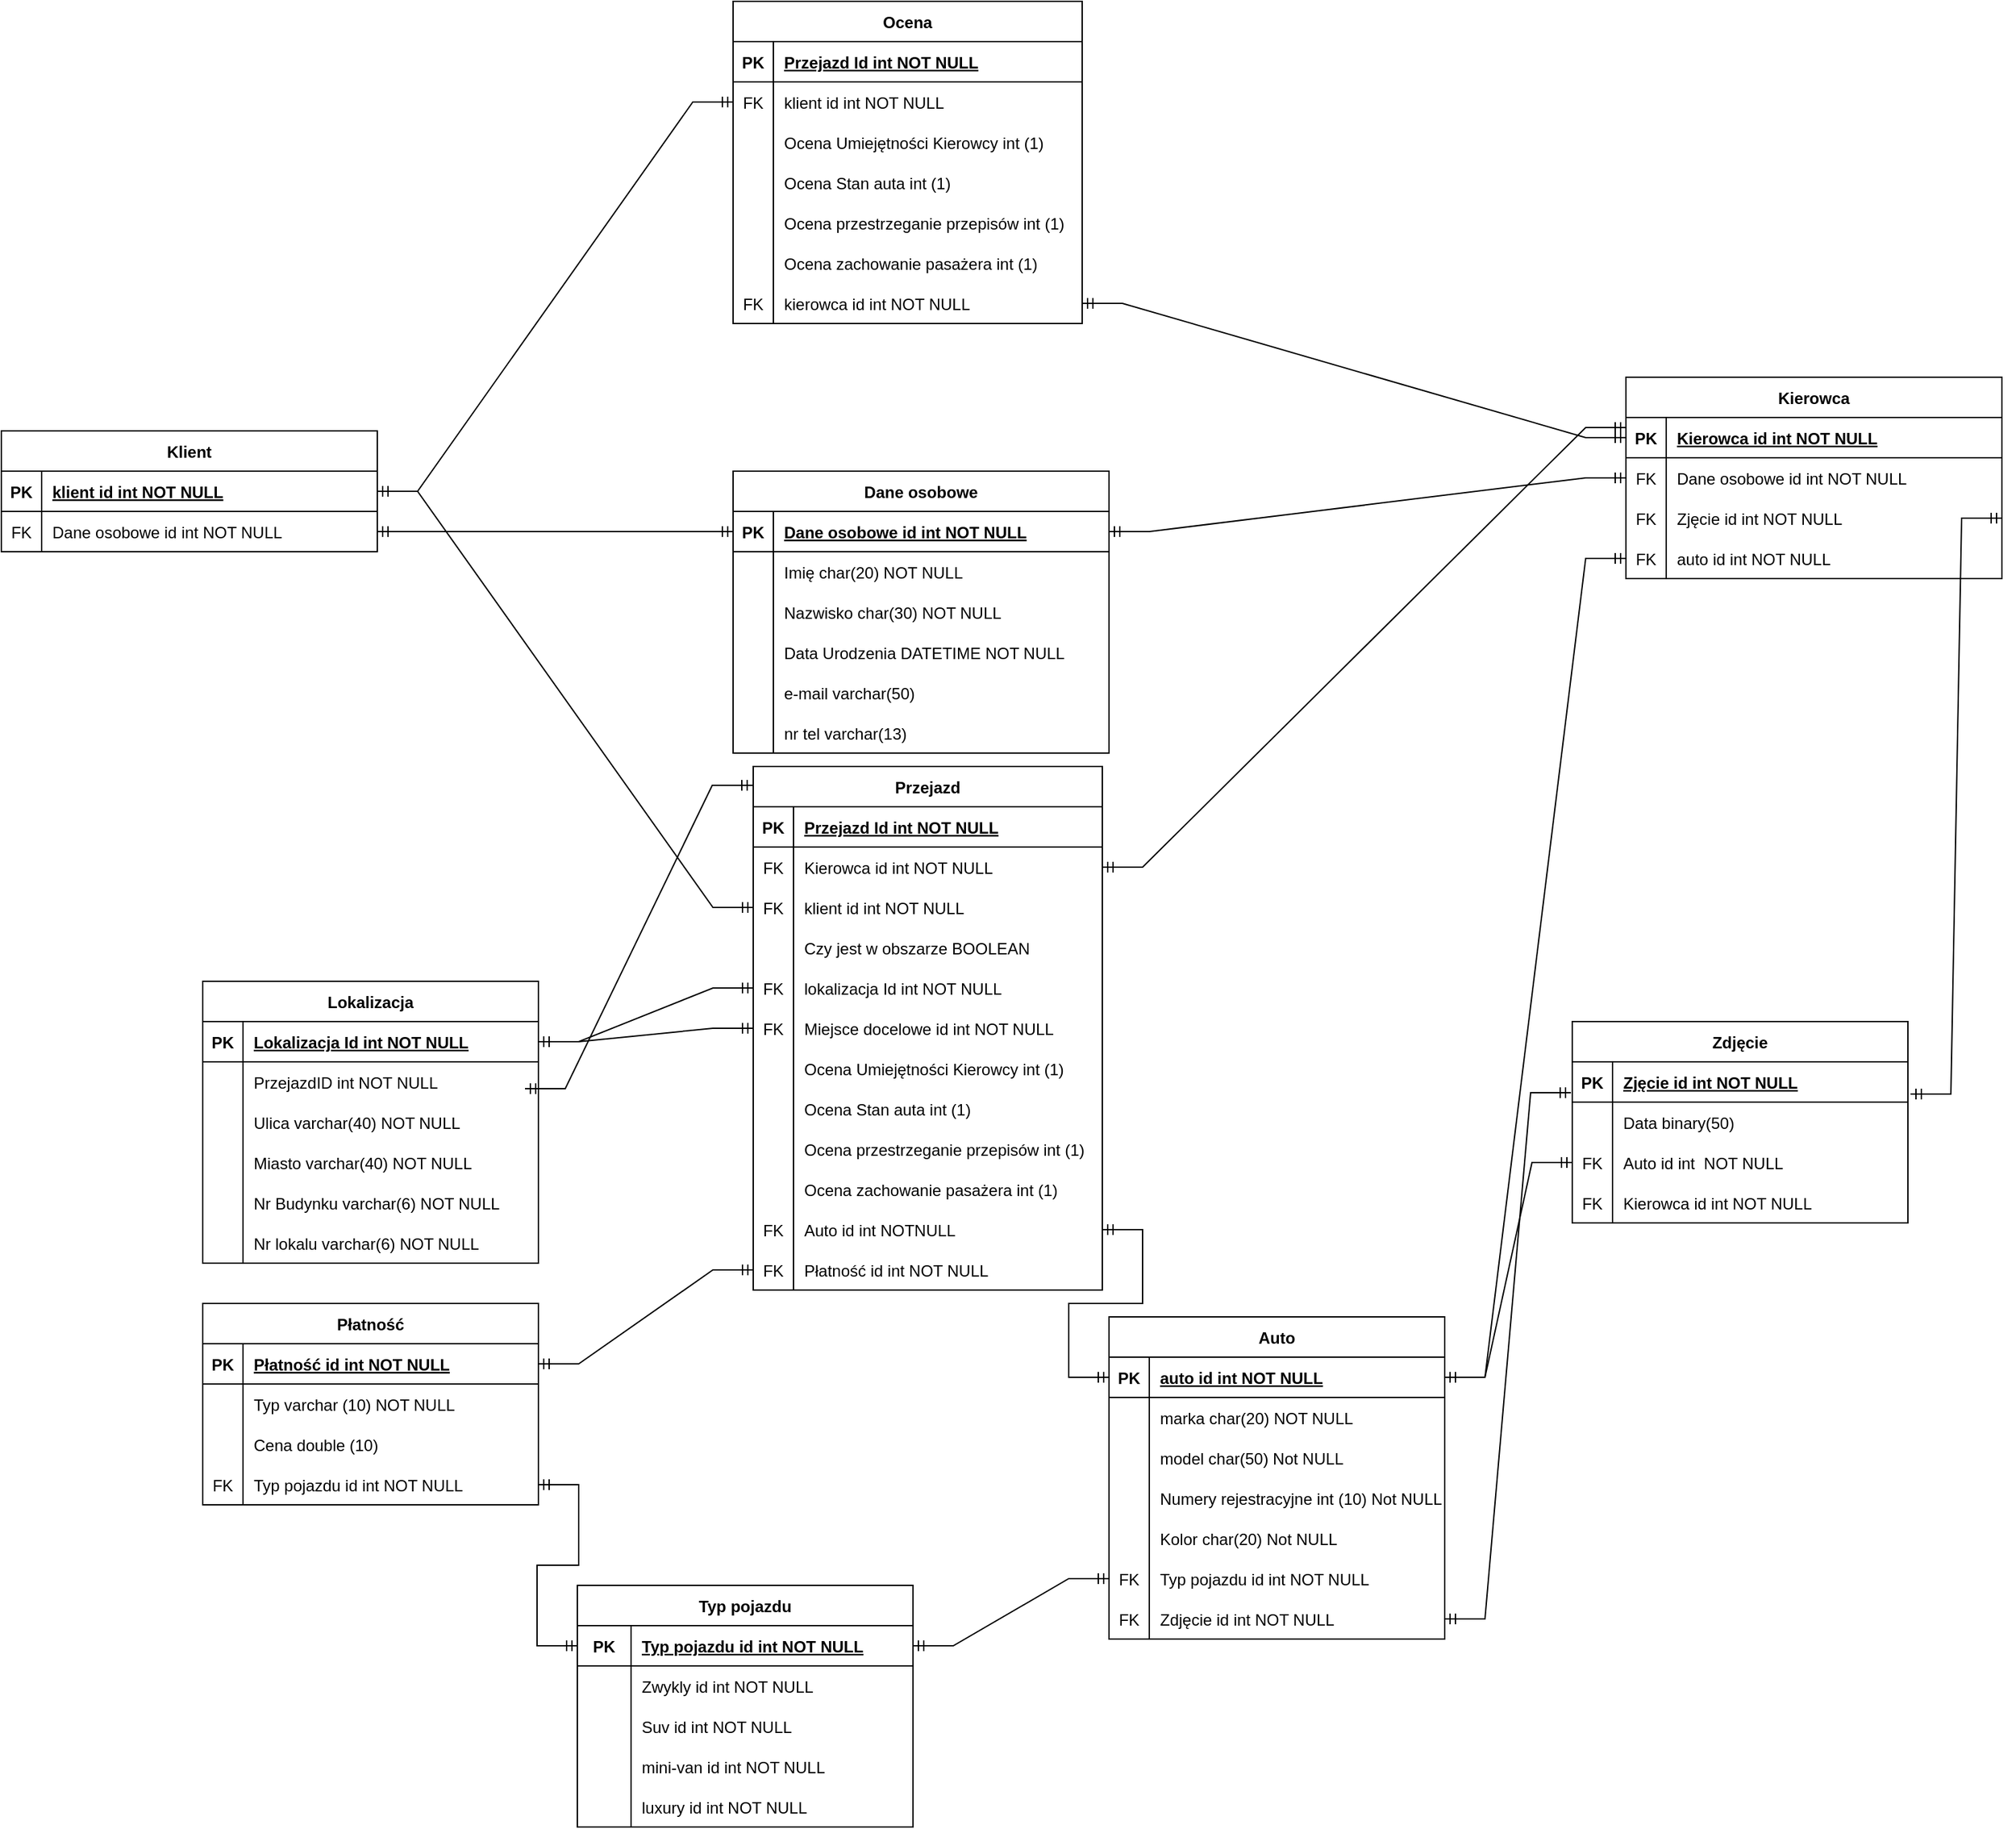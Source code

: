 <mxfile version="21.0.6" type="google"><diagram id="R2lEEEUBdFMjLlhIrx00" name="Page-1"><mxGraphModel grid="1" page="1" gridSize="10" guides="1" tooltips="1" connect="1" arrows="1" fold="1" pageScale="1" pageWidth="850" pageHeight="1100" math="0" shadow="0" extFonts="Permanent Marker^https://fonts.googleapis.com/css?family=Permanent+Marker"><root><mxCell id="0"/><mxCell id="1" parent="0"/><mxCell id="C-vyLk0tnHw3VtMMgP7b-23" value="Auto" style="shape=table;startSize=30;container=1;collapsible=1;childLayout=tableLayout;fixedRows=1;rowLines=0;fontStyle=1;align=center;resizeLast=1;" vertex="1" parent="1"><mxGeometry x="1275" y="740" width="250" height="240" as="geometry"/></mxCell><mxCell id="C-vyLk0tnHw3VtMMgP7b-24" value="" style="shape=partialRectangle;collapsible=0;dropTarget=0;pointerEvents=0;fillColor=none;points=[[0,0.5],[1,0.5]];portConstraint=eastwest;top=0;left=0;right=0;bottom=1;" vertex="1" parent="C-vyLk0tnHw3VtMMgP7b-23"><mxGeometry y="30" width="250" height="30" as="geometry"/></mxCell><mxCell id="C-vyLk0tnHw3VtMMgP7b-25" value="PK" style="shape=partialRectangle;overflow=hidden;connectable=0;fillColor=none;top=0;left=0;bottom=0;right=0;fontStyle=1;" vertex="1" parent="C-vyLk0tnHw3VtMMgP7b-24"><mxGeometry width="30" height="30" as="geometry"><mxRectangle width="30" height="30" as="alternateBounds"/></mxGeometry></mxCell><mxCell id="C-vyLk0tnHw3VtMMgP7b-26" value="auto id int NOT NULL " style="shape=partialRectangle;overflow=hidden;connectable=0;fillColor=none;top=0;left=0;bottom=0;right=0;align=left;spacingLeft=6;fontStyle=5;" vertex="1" parent="C-vyLk0tnHw3VtMMgP7b-24"><mxGeometry x="30" width="220" height="30" as="geometry"><mxRectangle width="220" height="30" as="alternateBounds"/></mxGeometry></mxCell><mxCell id="C-vyLk0tnHw3VtMMgP7b-27" value="" style="shape=partialRectangle;collapsible=0;dropTarget=0;pointerEvents=0;fillColor=none;points=[[0,0.5],[1,0.5]];portConstraint=eastwest;top=0;left=0;right=0;bottom=0;" vertex="1" parent="C-vyLk0tnHw3VtMMgP7b-23"><mxGeometry y="60" width="250" height="30" as="geometry"/></mxCell><mxCell id="C-vyLk0tnHw3VtMMgP7b-28" value="" style="shape=partialRectangle;overflow=hidden;connectable=0;fillColor=none;top=0;left=0;bottom=0;right=0;" vertex="1" parent="C-vyLk0tnHw3VtMMgP7b-27"><mxGeometry width="30" height="30" as="geometry"><mxRectangle width="30" height="30" as="alternateBounds"/></mxGeometry></mxCell><mxCell id="C-vyLk0tnHw3VtMMgP7b-29" value="marka char(20) NOT NULL" style="shape=partialRectangle;overflow=hidden;connectable=0;fillColor=none;top=0;left=0;bottom=0;right=0;align=left;spacingLeft=6;" vertex="1" parent="C-vyLk0tnHw3VtMMgP7b-27"><mxGeometry x="30" width="220" height="30" as="geometry"><mxRectangle width="220" height="30" as="alternateBounds"/></mxGeometry></mxCell><mxCell id="meGf_R-2gwwLNMlgKJ8F-1" style="shape=partialRectangle;collapsible=0;dropTarget=0;pointerEvents=0;fillColor=none;points=[[0,0.5],[1,0.5]];portConstraint=eastwest;top=0;left=0;right=0;bottom=0;" vertex="1" parent="C-vyLk0tnHw3VtMMgP7b-23"><mxGeometry y="90" width="250" height="30" as="geometry"/></mxCell><mxCell id="meGf_R-2gwwLNMlgKJ8F-2" style="shape=partialRectangle;overflow=hidden;connectable=0;fillColor=none;top=0;left=0;bottom=0;right=0;" vertex="1" parent="meGf_R-2gwwLNMlgKJ8F-1"><mxGeometry width="30" height="30" as="geometry"><mxRectangle width="30" height="30" as="alternateBounds"/></mxGeometry></mxCell><mxCell id="meGf_R-2gwwLNMlgKJ8F-3" value="model char(50) Not NULL" style="shape=partialRectangle;overflow=hidden;connectable=0;fillColor=none;top=0;left=0;bottom=0;right=0;align=left;spacingLeft=6;" vertex="1" parent="meGf_R-2gwwLNMlgKJ8F-1"><mxGeometry x="30" width="220" height="30" as="geometry"><mxRectangle width="220" height="30" as="alternateBounds"/></mxGeometry></mxCell><mxCell id="meGf_R-2gwwLNMlgKJ8F-4" style="shape=partialRectangle;collapsible=0;dropTarget=0;pointerEvents=0;fillColor=none;points=[[0,0.5],[1,0.5]];portConstraint=eastwest;top=0;left=0;right=0;bottom=0;" vertex="1" parent="C-vyLk0tnHw3VtMMgP7b-23"><mxGeometry y="120" width="250" height="30" as="geometry"/></mxCell><mxCell id="meGf_R-2gwwLNMlgKJ8F-5" style="shape=partialRectangle;overflow=hidden;connectable=0;fillColor=none;top=0;left=0;bottom=0;right=0;" vertex="1" parent="meGf_R-2gwwLNMlgKJ8F-4"><mxGeometry width="30" height="30" as="geometry"><mxRectangle width="30" height="30" as="alternateBounds"/></mxGeometry></mxCell><mxCell id="meGf_R-2gwwLNMlgKJ8F-6" value="Numery rejestracyjne int (10) Not NULL" style="shape=partialRectangle;overflow=hidden;connectable=0;fillColor=none;top=0;left=0;bottom=0;right=0;align=left;spacingLeft=6;" vertex="1" parent="meGf_R-2gwwLNMlgKJ8F-4"><mxGeometry x="30" width="220" height="30" as="geometry"><mxRectangle width="220" height="30" as="alternateBounds"/></mxGeometry></mxCell><mxCell id="meGf_R-2gwwLNMlgKJ8F-10" style="shape=partialRectangle;collapsible=0;dropTarget=0;pointerEvents=0;fillColor=none;points=[[0,0.5],[1,0.5]];portConstraint=eastwest;top=0;left=0;right=0;bottom=0;" vertex="1" parent="C-vyLk0tnHw3VtMMgP7b-23"><mxGeometry y="150" width="250" height="30" as="geometry"/></mxCell><mxCell id="meGf_R-2gwwLNMlgKJ8F-11" style="shape=partialRectangle;overflow=hidden;connectable=0;fillColor=none;top=0;left=0;bottom=0;right=0;" vertex="1" parent="meGf_R-2gwwLNMlgKJ8F-10"><mxGeometry width="30" height="30" as="geometry"><mxRectangle width="30" height="30" as="alternateBounds"/></mxGeometry></mxCell><mxCell id="meGf_R-2gwwLNMlgKJ8F-12" value="Kolor char(20) Not NULL" style="shape=partialRectangle;overflow=hidden;connectable=0;fillColor=none;top=0;left=0;bottom=0;right=0;align=left;spacingLeft=6;" vertex="1" parent="meGf_R-2gwwLNMlgKJ8F-10"><mxGeometry x="30" width="220" height="30" as="geometry"><mxRectangle width="220" height="30" as="alternateBounds"/></mxGeometry></mxCell><mxCell id="Ga5JenHFcQheh3ftAdIJ-67" style="shape=partialRectangle;collapsible=0;dropTarget=0;pointerEvents=0;fillColor=none;points=[[0,0.5],[1,0.5]];portConstraint=eastwest;top=0;left=0;right=0;bottom=0;" vertex="1" parent="C-vyLk0tnHw3VtMMgP7b-23"><mxGeometry y="180" width="250" height="30" as="geometry"/></mxCell><mxCell id="Ga5JenHFcQheh3ftAdIJ-68" value="FK" style="shape=partialRectangle;overflow=hidden;connectable=0;fillColor=none;top=0;left=0;bottom=0;right=0;" vertex="1" parent="Ga5JenHFcQheh3ftAdIJ-67"><mxGeometry width="30" height="30" as="geometry"><mxRectangle width="30" height="30" as="alternateBounds"/></mxGeometry></mxCell><mxCell id="Ga5JenHFcQheh3ftAdIJ-69" value="Typ pojazdu id int NOT NULL" style="shape=partialRectangle;overflow=hidden;connectable=0;fillColor=none;top=0;left=0;bottom=0;right=0;align=left;spacingLeft=6;" vertex="1" parent="Ga5JenHFcQheh3ftAdIJ-67"><mxGeometry x="30" width="220" height="30" as="geometry"><mxRectangle width="220" height="30" as="alternateBounds"/></mxGeometry></mxCell><mxCell id="Ga5JenHFcQheh3ftAdIJ-98" style="shape=partialRectangle;collapsible=0;dropTarget=0;pointerEvents=0;fillColor=none;points=[[0,0.5],[1,0.5]];portConstraint=eastwest;top=0;left=0;right=0;bottom=0;" vertex="1" parent="C-vyLk0tnHw3VtMMgP7b-23"><mxGeometry y="210" width="250" height="30" as="geometry"/></mxCell><mxCell id="Ga5JenHFcQheh3ftAdIJ-99" value="FK" style="shape=partialRectangle;overflow=hidden;connectable=0;fillColor=none;top=0;left=0;bottom=0;right=0;" vertex="1" parent="Ga5JenHFcQheh3ftAdIJ-98"><mxGeometry width="30" height="30" as="geometry"><mxRectangle width="30" height="30" as="alternateBounds"/></mxGeometry></mxCell><mxCell id="Ga5JenHFcQheh3ftAdIJ-100" value="Zdjęcie id int NOT NULL" style="shape=partialRectangle;overflow=hidden;connectable=0;fillColor=none;top=0;left=0;bottom=0;right=0;align=left;spacingLeft=6;" vertex="1" parent="Ga5JenHFcQheh3ftAdIJ-98"><mxGeometry x="30" width="220" height="30" as="geometry"><mxRectangle width="220" height="30" as="alternateBounds"/></mxGeometry></mxCell><mxCell id="meGf_R-2gwwLNMlgKJ8F-13" value="Lokalizacja" style="shape=table;startSize=30;container=1;collapsible=1;childLayout=tableLayout;fixedRows=1;rowLines=0;fontStyle=1;align=center;resizeLast=1;" vertex="1" parent="1"><mxGeometry x="600" y="490" width="250" height="210" as="geometry"/></mxCell><mxCell id="meGf_R-2gwwLNMlgKJ8F-14" value="" style="shape=partialRectangle;collapsible=0;dropTarget=0;pointerEvents=0;fillColor=none;points=[[0,0.5],[1,0.5]];portConstraint=eastwest;top=0;left=0;right=0;bottom=1;" vertex="1" parent="meGf_R-2gwwLNMlgKJ8F-13"><mxGeometry y="30" width="250" height="30" as="geometry"/></mxCell><mxCell id="meGf_R-2gwwLNMlgKJ8F-15" value="PK" style="shape=partialRectangle;overflow=hidden;connectable=0;fillColor=none;top=0;left=0;bottom=0;right=0;fontStyle=1;" vertex="1" parent="meGf_R-2gwwLNMlgKJ8F-14"><mxGeometry width="30" height="30" as="geometry"><mxRectangle width="30" height="30" as="alternateBounds"/></mxGeometry></mxCell><mxCell id="meGf_R-2gwwLNMlgKJ8F-16" value="Lokalizacja Id int NOT NULL" style="shape=partialRectangle;overflow=hidden;connectable=0;fillColor=none;top=0;left=0;bottom=0;right=0;align=left;spacingLeft=6;fontStyle=5;" vertex="1" parent="meGf_R-2gwwLNMlgKJ8F-14"><mxGeometry x="30" width="220" height="30" as="geometry"><mxRectangle width="220" height="30" as="alternateBounds"/></mxGeometry></mxCell><mxCell id="meGf_R-2gwwLNMlgKJ8F-17" value="" style="shape=partialRectangle;collapsible=0;dropTarget=0;pointerEvents=0;fillColor=none;points=[[0,0.5],[1,0.5]];portConstraint=eastwest;top=0;left=0;right=0;bottom=0;" vertex="1" parent="meGf_R-2gwwLNMlgKJ8F-13"><mxGeometry y="60" width="250" height="30" as="geometry"/></mxCell><mxCell id="meGf_R-2gwwLNMlgKJ8F-18" value="" style="shape=partialRectangle;overflow=hidden;connectable=0;fillColor=none;top=0;left=0;bottom=0;right=0;" vertex="1" parent="meGf_R-2gwwLNMlgKJ8F-17"><mxGeometry width="30" height="30" as="geometry"><mxRectangle width="30" height="30" as="alternateBounds"/></mxGeometry></mxCell><mxCell id="meGf_R-2gwwLNMlgKJ8F-19" value="PrzejazdID int NOT NULL" style="shape=partialRectangle;overflow=hidden;connectable=0;fillColor=none;top=0;left=0;bottom=0;right=0;align=left;spacingLeft=6;" vertex="1" parent="meGf_R-2gwwLNMlgKJ8F-17"><mxGeometry x="30" width="220" height="30" as="geometry"><mxRectangle width="220" height="30" as="alternateBounds"/></mxGeometry></mxCell><mxCell id="meGf_R-2gwwLNMlgKJ8F-20" style="shape=partialRectangle;collapsible=0;dropTarget=0;pointerEvents=0;fillColor=none;points=[[0,0.5],[1,0.5]];portConstraint=eastwest;top=0;left=0;right=0;bottom=0;" vertex="1" parent="meGf_R-2gwwLNMlgKJ8F-13"><mxGeometry y="90" width="250" height="30" as="geometry"/></mxCell><mxCell id="meGf_R-2gwwLNMlgKJ8F-21" style="shape=partialRectangle;overflow=hidden;connectable=0;fillColor=none;top=0;left=0;bottom=0;right=0;" vertex="1" parent="meGf_R-2gwwLNMlgKJ8F-20"><mxGeometry width="30" height="30" as="geometry"><mxRectangle width="30" height="30" as="alternateBounds"/></mxGeometry></mxCell><mxCell id="meGf_R-2gwwLNMlgKJ8F-22" value="Ulica varchar(40) NOT NULL" style="shape=partialRectangle;overflow=hidden;connectable=0;fillColor=none;top=0;left=0;bottom=0;right=0;align=left;spacingLeft=6;" vertex="1" parent="meGf_R-2gwwLNMlgKJ8F-20"><mxGeometry x="30" width="220" height="30" as="geometry"><mxRectangle width="220" height="30" as="alternateBounds"/></mxGeometry></mxCell><mxCell id="meGf_R-2gwwLNMlgKJ8F-23" style="shape=partialRectangle;collapsible=0;dropTarget=0;pointerEvents=0;fillColor=none;points=[[0,0.5],[1,0.5]];portConstraint=eastwest;top=0;left=0;right=0;bottom=0;" vertex="1" parent="meGf_R-2gwwLNMlgKJ8F-13"><mxGeometry y="120" width="250" height="30" as="geometry"/></mxCell><mxCell id="meGf_R-2gwwLNMlgKJ8F-24" style="shape=partialRectangle;overflow=hidden;connectable=0;fillColor=none;top=0;left=0;bottom=0;right=0;" vertex="1" parent="meGf_R-2gwwLNMlgKJ8F-23"><mxGeometry width="30" height="30" as="geometry"><mxRectangle width="30" height="30" as="alternateBounds"/></mxGeometry></mxCell><mxCell id="meGf_R-2gwwLNMlgKJ8F-25" value="Miasto varchar(40) NOT NULL" style="shape=partialRectangle;overflow=hidden;connectable=0;fillColor=none;top=0;left=0;bottom=0;right=0;align=left;spacingLeft=6;" vertex="1" parent="meGf_R-2gwwLNMlgKJ8F-23"><mxGeometry x="30" width="220" height="30" as="geometry"><mxRectangle width="220" height="30" as="alternateBounds"/></mxGeometry></mxCell><mxCell id="meGf_R-2gwwLNMlgKJ8F-29" style="shape=partialRectangle;collapsible=0;dropTarget=0;pointerEvents=0;fillColor=none;points=[[0,0.5],[1,0.5]];portConstraint=eastwest;top=0;left=0;right=0;bottom=0;" vertex="1" parent="meGf_R-2gwwLNMlgKJ8F-13"><mxGeometry y="150" width="250" height="30" as="geometry"/></mxCell><mxCell id="meGf_R-2gwwLNMlgKJ8F-30" style="shape=partialRectangle;overflow=hidden;connectable=0;fillColor=none;top=0;left=0;bottom=0;right=0;" vertex="1" parent="meGf_R-2gwwLNMlgKJ8F-29"><mxGeometry width="30" height="30" as="geometry"><mxRectangle width="30" height="30" as="alternateBounds"/></mxGeometry></mxCell><mxCell id="meGf_R-2gwwLNMlgKJ8F-31" value="Nr Budynku varchar(6) NOT NULL" style="shape=partialRectangle;overflow=hidden;connectable=0;fillColor=none;top=0;left=0;bottom=0;right=0;align=left;spacingLeft=6;" vertex="1" parent="meGf_R-2gwwLNMlgKJ8F-29"><mxGeometry x="30" width="220" height="30" as="geometry"><mxRectangle width="220" height="30" as="alternateBounds"/></mxGeometry></mxCell><mxCell id="meGf_R-2gwwLNMlgKJ8F-32" style="shape=partialRectangle;collapsible=0;dropTarget=0;pointerEvents=0;fillColor=none;points=[[0,0.5],[1,0.5]];portConstraint=eastwest;top=0;left=0;right=0;bottom=0;" vertex="1" parent="meGf_R-2gwwLNMlgKJ8F-13"><mxGeometry y="180" width="250" height="30" as="geometry"/></mxCell><mxCell id="meGf_R-2gwwLNMlgKJ8F-33" style="shape=partialRectangle;overflow=hidden;connectable=0;fillColor=none;top=0;left=0;bottom=0;right=0;" vertex="1" parent="meGf_R-2gwwLNMlgKJ8F-32"><mxGeometry width="30" height="30" as="geometry"><mxRectangle width="30" height="30" as="alternateBounds"/></mxGeometry></mxCell><mxCell id="meGf_R-2gwwLNMlgKJ8F-34" value="Nr lokalu varchar(6) NOT NULL" style="shape=partialRectangle;overflow=hidden;connectable=0;fillColor=none;top=0;left=0;bottom=0;right=0;align=left;spacingLeft=6;" vertex="1" parent="meGf_R-2gwwLNMlgKJ8F-32"><mxGeometry x="30" width="220" height="30" as="geometry"><mxRectangle width="220" height="30" as="alternateBounds"/></mxGeometry></mxCell><mxCell id="meGf_R-2gwwLNMlgKJ8F-38" value="Zdjęcie" style="shape=table;startSize=30;container=1;collapsible=1;childLayout=tableLayout;fixedRows=1;rowLines=0;fontStyle=1;align=center;resizeLast=1;" vertex="1" parent="1"><mxGeometry x="1620" y="520" width="250" height="150" as="geometry"/></mxCell><mxCell id="meGf_R-2gwwLNMlgKJ8F-39" value="" style="shape=partialRectangle;collapsible=0;dropTarget=0;pointerEvents=0;fillColor=none;points=[[0,0.5],[1,0.5]];portConstraint=eastwest;top=0;left=0;right=0;bottom=1;" vertex="1" parent="meGf_R-2gwwLNMlgKJ8F-38"><mxGeometry y="30" width="250" height="30" as="geometry"/></mxCell><mxCell id="meGf_R-2gwwLNMlgKJ8F-40" value="PK" style="shape=partialRectangle;overflow=hidden;connectable=0;fillColor=none;top=0;left=0;bottom=0;right=0;fontStyle=1;" vertex="1" parent="meGf_R-2gwwLNMlgKJ8F-39"><mxGeometry width="30" height="30" as="geometry"><mxRectangle width="30" height="30" as="alternateBounds"/></mxGeometry></mxCell><mxCell id="meGf_R-2gwwLNMlgKJ8F-41" value="Zjęcie id int NOT NULL" style="shape=partialRectangle;overflow=hidden;connectable=0;fillColor=none;top=0;left=0;bottom=0;right=0;align=left;spacingLeft=6;fontStyle=5;" vertex="1" parent="meGf_R-2gwwLNMlgKJ8F-39"><mxGeometry x="30" width="220" height="30" as="geometry"><mxRectangle width="220" height="30" as="alternateBounds"/></mxGeometry></mxCell><mxCell id="meGf_R-2gwwLNMlgKJ8F-42" value="" style="shape=partialRectangle;collapsible=0;dropTarget=0;pointerEvents=0;fillColor=none;points=[[0,0.5],[1,0.5]];portConstraint=eastwest;top=0;left=0;right=0;bottom=0;" vertex="1" parent="meGf_R-2gwwLNMlgKJ8F-38"><mxGeometry y="60" width="250" height="30" as="geometry"/></mxCell><mxCell id="meGf_R-2gwwLNMlgKJ8F-43" value="" style="shape=partialRectangle;overflow=hidden;connectable=0;fillColor=none;top=0;left=0;bottom=0;right=0;" vertex="1" parent="meGf_R-2gwwLNMlgKJ8F-42"><mxGeometry width="30" height="30" as="geometry"><mxRectangle width="30" height="30" as="alternateBounds"/></mxGeometry></mxCell><mxCell id="meGf_R-2gwwLNMlgKJ8F-44" value="Data binary(50)" style="shape=partialRectangle;overflow=hidden;connectable=0;fillColor=none;top=0;left=0;bottom=0;right=0;align=left;spacingLeft=6;" vertex="1" parent="meGf_R-2gwwLNMlgKJ8F-42"><mxGeometry x="30" width="220" height="30" as="geometry"><mxRectangle width="220" height="30" as="alternateBounds"/></mxGeometry></mxCell><mxCell id="meGf_R-2gwwLNMlgKJ8F-45" style="shape=partialRectangle;collapsible=0;dropTarget=0;pointerEvents=0;fillColor=none;points=[[0,0.5],[1,0.5]];portConstraint=eastwest;top=0;left=0;right=0;bottom=0;" vertex="1" parent="meGf_R-2gwwLNMlgKJ8F-38"><mxGeometry y="90" width="250" height="30" as="geometry"/></mxCell><mxCell id="meGf_R-2gwwLNMlgKJ8F-46" value="FK" style="shape=partialRectangle;overflow=hidden;connectable=0;fillColor=none;top=0;left=0;bottom=0;right=0;" vertex="1" parent="meGf_R-2gwwLNMlgKJ8F-45"><mxGeometry width="30" height="30" as="geometry"><mxRectangle width="30" height="30" as="alternateBounds"/></mxGeometry></mxCell><mxCell id="meGf_R-2gwwLNMlgKJ8F-47" value="Auto id int  NOT NULL" style="shape=partialRectangle;overflow=hidden;connectable=0;fillColor=none;top=0;left=0;bottom=0;right=0;align=left;spacingLeft=6;" vertex="1" parent="meGf_R-2gwwLNMlgKJ8F-45"><mxGeometry x="30" width="220" height="30" as="geometry"><mxRectangle width="220" height="30" as="alternateBounds"/></mxGeometry></mxCell><mxCell id="Ga5JenHFcQheh3ftAdIJ-35" style="shape=partialRectangle;collapsible=0;dropTarget=0;pointerEvents=0;fillColor=none;points=[[0,0.5],[1,0.5]];portConstraint=eastwest;top=0;left=0;right=0;bottom=0;" vertex="1" parent="meGf_R-2gwwLNMlgKJ8F-38"><mxGeometry y="120" width="250" height="30" as="geometry"/></mxCell><mxCell id="Ga5JenHFcQheh3ftAdIJ-36" value="FK" style="shape=partialRectangle;overflow=hidden;connectable=0;fillColor=none;top=0;left=0;bottom=0;right=0;" vertex="1" parent="Ga5JenHFcQheh3ftAdIJ-35"><mxGeometry width="30" height="30" as="geometry"><mxRectangle width="30" height="30" as="alternateBounds"/></mxGeometry></mxCell><mxCell id="Ga5JenHFcQheh3ftAdIJ-37" value="Kierowca id int NOT NULL" style="shape=partialRectangle;overflow=hidden;connectable=0;fillColor=none;top=0;left=0;bottom=0;right=0;align=left;spacingLeft=6;" vertex="1" parent="Ga5JenHFcQheh3ftAdIJ-35"><mxGeometry x="30" width="220" height="30" as="geometry"><mxRectangle width="220" height="30" as="alternateBounds"/></mxGeometry></mxCell><mxCell id="meGf_R-2gwwLNMlgKJ8F-62" value="Klient" style="shape=table;startSize=30;container=1;collapsible=1;childLayout=tableLayout;fixedRows=1;rowLines=0;fontStyle=1;align=center;resizeLast=1;" vertex="1" parent="1"><mxGeometry x="450" y="80" width="280" height="90" as="geometry"/></mxCell><mxCell id="meGf_R-2gwwLNMlgKJ8F-63" value="" style="shape=partialRectangle;collapsible=0;dropTarget=0;pointerEvents=0;fillColor=none;points=[[0,0.5],[1,0.5]];portConstraint=eastwest;top=0;left=0;right=0;bottom=1;" vertex="1" parent="meGf_R-2gwwLNMlgKJ8F-62"><mxGeometry y="30" width="280" height="30" as="geometry"/></mxCell><mxCell id="meGf_R-2gwwLNMlgKJ8F-64" value="PK" style="shape=partialRectangle;overflow=hidden;connectable=0;fillColor=none;top=0;left=0;bottom=0;right=0;fontStyle=1;" vertex="1" parent="meGf_R-2gwwLNMlgKJ8F-63"><mxGeometry width="30" height="30" as="geometry"><mxRectangle width="30" height="30" as="alternateBounds"/></mxGeometry></mxCell><mxCell id="meGf_R-2gwwLNMlgKJ8F-65" value="klient id int NOT NULL " style="shape=partialRectangle;overflow=hidden;connectable=0;fillColor=none;top=0;left=0;bottom=0;right=0;align=left;spacingLeft=6;fontStyle=5;" vertex="1" parent="meGf_R-2gwwLNMlgKJ8F-63"><mxGeometry x="30" width="250" height="30" as="geometry"><mxRectangle width="250" height="30" as="alternateBounds"/></mxGeometry></mxCell><mxCell id="meGf_R-2gwwLNMlgKJ8F-66" value="" style="shape=partialRectangle;collapsible=0;dropTarget=0;pointerEvents=0;fillColor=none;points=[[0,0.5],[1,0.5]];portConstraint=eastwest;top=0;left=0;right=0;bottom=0;" vertex="1" parent="meGf_R-2gwwLNMlgKJ8F-62"><mxGeometry y="60" width="280" height="30" as="geometry"/></mxCell><mxCell id="meGf_R-2gwwLNMlgKJ8F-67" value="FK" style="shape=partialRectangle;overflow=hidden;connectable=0;fillColor=none;top=0;left=0;bottom=0;right=0;" vertex="1" parent="meGf_R-2gwwLNMlgKJ8F-66"><mxGeometry width="30" height="30" as="geometry"><mxRectangle width="30" height="30" as="alternateBounds"/></mxGeometry></mxCell><mxCell id="meGf_R-2gwwLNMlgKJ8F-68" value="Dane osobowe id int NOT NULL" style="shape=partialRectangle;overflow=hidden;connectable=0;fillColor=none;top=0;left=0;bottom=0;right=0;align=left;spacingLeft=6;" vertex="1" parent="meGf_R-2gwwLNMlgKJ8F-66"><mxGeometry x="30" width="250" height="30" as="geometry"><mxRectangle width="250" height="30" as="alternateBounds"/></mxGeometry></mxCell><mxCell id="meGf_R-2gwwLNMlgKJ8F-110" value="" style="edgeStyle=entityRelationEdgeStyle;fontSize=12;html=1;endArrow=ERmandOne;startArrow=ERmandOne;rounded=0;entryX=1;entryY=0.5;entryDx=0;entryDy=0;" edge="1" parent="1" source="meGf_R-2gwwLNMlgKJ8F-45" target="C-vyLk0tnHw3VtMMgP7b-24"><mxGeometry width="100" height="100" relative="1" as="geometry"><mxPoint x="730" y="390" as="sourcePoint"/><mxPoint x="830" y="290" as="targetPoint"/></mxGeometry></mxCell><mxCell id="1N11qaFxQQs2cxyi4GA5-3" value="Przejazd" style="shape=table;startSize=30;container=1;collapsible=1;childLayout=tableLayout;fixedRows=1;rowLines=0;fontStyle=1;align=center;resizeLast=1;" vertex="1" parent="1"><mxGeometry x="1010" y="330" width="260" height="390" as="geometry"/></mxCell><mxCell id="1N11qaFxQQs2cxyi4GA5-4" value="" style="shape=partialRectangle;collapsible=0;dropTarget=0;pointerEvents=0;fillColor=none;points=[[0,0.5],[1,0.5]];portConstraint=eastwest;top=0;left=0;right=0;bottom=1;" vertex="1" parent="1N11qaFxQQs2cxyi4GA5-3"><mxGeometry y="30" width="260" height="30" as="geometry"/></mxCell><mxCell id="1N11qaFxQQs2cxyi4GA5-5" value="PK" style="shape=partialRectangle;overflow=hidden;connectable=0;fillColor=none;top=0;left=0;bottom=0;right=0;fontStyle=1;" vertex="1" parent="1N11qaFxQQs2cxyi4GA5-4"><mxGeometry width="30" height="30" as="geometry"><mxRectangle width="30" height="30" as="alternateBounds"/></mxGeometry></mxCell><mxCell id="1N11qaFxQQs2cxyi4GA5-6" value="Przejazd Id int NOT NULL" style="shape=partialRectangle;overflow=hidden;connectable=0;fillColor=none;top=0;left=0;bottom=0;right=0;align=left;spacingLeft=6;fontStyle=5;" vertex="1" parent="1N11qaFxQQs2cxyi4GA5-4"><mxGeometry x="30" width="230" height="30" as="geometry"><mxRectangle width="230" height="30" as="alternateBounds"/></mxGeometry></mxCell><mxCell id="_ilfSkBmU_aXrX0qnmz8-44" style="shape=partialRectangle;collapsible=0;dropTarget=0;pointerEvents=0;fillColor=none;points=[[0,0.5],[1,0.5]];portConstraint=eastwest;top=0;left=0;right=0;bottom=0;" vertex="1" parent="1N11qaFxQQs2cxyi4GA5-3"><mxGeometry y="60" width="260" height="30" as="geometry"/></mxCell><mxCell id="_ilfSkBmU_aXrX0qnmz8-45" value="FK" style="shape=partialRectangle;overflow=hidden;connectable=0;fillColor=none;top=0;left=0;bottom=0;right=0;" vertex="1" parent="_ilfSkBmU_aXrX0qnmz8-44"><mxGeometry width="30" height="30" as="geometry"><mxRectangle width="30" height="30" as="alternateBounds"/></mxGeometry></mxCell><mxCell id="_ilfSkBmU_aXrX0qnmz8-46" value="Kierowca id int NOT NULL" style="shape=partialRectangle;overflow=hidden;connectable=0;fillColor=none;top=0;left=0;bottom=0;right=0;align=left;spacingLeft=6;" vertex="1" parent="_ilfSkBmU_aXrX0qnmz8-44"><mxGeometry x="30" width="230" height="30" as="geometry"><mxRectangle width="230" height="30" as="alternateBounds"/></mxGeometry></mxCell><mxCell id="_ilfSkBmU_aXrX0qnmz8-47" style="shape=partialRectangle;collapsible=0;dropTarget=0;pointerEvents=0;fillColor=none;points=[[0,0.5],[1,0.5]];portConstraint=eastwest;top=0;left=0;right=0;bottom=0;" vertex="1" parent="1N11qaFxQQs2cxyi4GA5-3"><mxGeometry y="90" width="260" height="30" as="geometry"/></mxCell><mxCell id="_ilfSkBmU_aXrX0qnmz8-48" value="FK" style="shape=partialRectangle;overflow=hidden;connectable=0;fillColor=none;top=0;left=0;bottom=0;right=0;" vertex="1" parent="_ilfSkBmU_aXrX0qnmz8-47"><mxGeometry width="30" height="30" as="geometry"><mxRectangle width="30" height="30" as="alternateBounds"/></mxGeometry></mxCell><mxCell id="_ilfSkBmU_aXrX0qnmz8-49" value="klient id int NOT NULL" style="shape=partialRectangle;overflow=hidden;connectable=0;fillColor=none;top=0;left=0;bottom=0;right=0;align=left;spacingLeft=6;" vertex="1" parent="_ilfSkBmU_aXrX0qnmz8-47"><mxGeometry x="30" width="230" height="30" as="geometry"><mxRectangle width="230" height="30" as="alternateBounds"/></mxGeometry></mxCell><mxCell id="Ga5JenHFcQheh3ftAdIJ-30" style="shape=partialRectangle;collapsible=0;dropTarget=0;pointerEvents=0;fillColor=none;points=[[0,0.5],[1,0.5]];portConstraint=eastwest;top=0;left=0;right=0;bottom=0;" vertex="1" parent="1N11qaFxQQs2cxyi4GA5-3"><mxGeometry y="120" width="260" height="30" as="geometry"/></mxCell><mxCell id="Ga5JenHFcQheh3ftAdIJ-31" style="shape=partialRectangle;overflow=hidden;connectable=0;fillColor=none;top=0;left=0;bottom=0;right=0;" vertex="1" parent="Ga5JenHFcQheh3ftAdIJ-30"><mxGeometry width="30" height="30" as="geometry"><mxRectangle width="30" height="30" as="alternateBounds"/></mxGeometry></mxCell><mxCell id="Ga5JenHFcQheh3ftAdIJ-32" value="Czy jest w obszarze BOOLEAN" style="shape=partialRectangle;overflow=hidden;connectable=0;fillColor=none;top=0;left=0;bottom=0;right=0;align=left;spacingLeft=6;" vertex="1" parent="Ga5JenHFcQheh3ftAdIJ-30"><mxGeometry x="30" width="230" height="30" as="geometry"><mxRectangle width="230" height="30" as="alternateBounds"/></mxGeometry></mxCell><mxCell id="1N11qaFxQQs2cxyi4GA5-25" style="shape=partialRectangle;collapsible=0;dropTarget=0;pointerEvents=0;fillColor=none;points=[[0,0.5],[1,0.5]];portConstraint=eastwest;top=0;left=0;right=0;bottom=0;" vertex="1" parent="1N11qaFxQQs2cxyi4GA5-3"><mxGeometry y="150" width="260" height="30" as="geometry"/></mxCell><mxCell id="1N11qaFxQQs2cxyi4GA5-26" value="FK" style="shape=partialRectangle;overflow=hidden;connectable=0;fillColor=none;top=0;left=0;bottom=0;right=0;" vertex="1" parent="1N11qaFxQQs2cxyi4GA5-25"><mxGeometry width="30" height="30" as="geometry"><mxRectangle width="30" height="30" as="alternateBounds"/></mxGeometry></mxCell><mxCell id="1N11qaFxQQs2cxyi4GA5-27" value="lokalizacja Id int NOT NULL" style="shape=partialRectangle;overflow=hidden;connectable=0;fillColor=none;top=0;left=0;bottom=0;right=0;align=left;spacingLeft=6;" vertex="1" parent="1N11qaFxQQs2cxyi4GA5-25"><mxGeometry x="30" width="230" height="30" as="geometry"><mxRectangle width="230" height="30" as="alternateBounds"/></mxGeometry></mxCell><mxCell id="1N11qaFxQQs2cxyi4GA5-28" style="shape=partialRectangle;collapsible=0;dropTarget=0;pointerEvents=0;fillColor=none;points=[[0,0.5],[1,0.5]];portConstraint=eastwest;top=0;left=0;right=0;bottom=0;" vertex="1" parent="1N11qaFxQQs2cxyi4GA5-3"><mxGeometry y="180" width="260" height="30" as="geometry"/></mxCell><mxCell id="1N11qaFxQQs2cxyi4GA5-29" value="FK" style="shape=partialRectangle;overflow=hidden;connectable=0;fillColor=none;top=0;left=0;bottom=0;right=0;" vertex="1" parent="1N11qaFxQQs2cxyi4GA5-28"><mxGeometry width="30" height="30" as="geometry"><mxRectangle width="30" height="30" as="alternateBounds"/></mxGeometry></mxCell><mxCell id="1N11qaFxQQs2cxyi4GA5-30" value="Miejsce docelowe id int NOT NULL" style="shape=partialRectangle;overflow=hidden;connectable=0;fillColor=none;top=0;left=0;bottom=0;right=0;align=left;spacingLeft=6;" vertex="1" parent="1N11qaFxQQs2cxyi4GA5-28"><mxGeometry x="30" width="230" height="30" as="geometry"><mxRectangle width="230" height="30" as="alternateBounds"/></mxGeometry></mxCell><mxCell id="_ilfSkBmU_aXrX0qnmz8-7" style="shape=partialRectangle;collapsible=0;dropTarget=0;pointerEvents=0;fillColor=none;points=[[0,0.5],[1,0.5]];portConstraint=eastwest;top=0;left=0;right=0;bottom=0;" vertex="1" parent="1N11qaFxQQs2cxyi4GA5-3"><mxGeometry y="210" width="260" height="30" as="geometry"/></mxCell><mxCell id="_ilfSkBmU_aXrX0qnmz8-8" style="shape=partialRectangle;overflow=hidden;connectable=0;fillColor=none;top=0;left=0;bottom=0;right=0;" vertex="1" parent="_ilfSkBmU_aXrX0qnmz8-7"><mxGeometry width="30" height="30" as="geometry"><mxRectangle width="30" height="30" as="alternateBounds"/></mxGeometry></mxCell><mxCell id="_ilfSkBmU_aXrX0qnmz8-9" value="Ocena Umiejętności Kierowcy int (1)" style="shape=partialRectangle;overflow=hidden;connectable=0;fillColor=none;top=0;left=0;bottom=0;right=0;align=left;spacingLeft=6;" vertex="1" parent="_ilfSkBmU_aXrX0qnmz8-7"><mxGeometry x="30" width="230" height="30" as="geometry"><mxRectangle width="230" height="30" as="alternateBounds"/></mxGeometry></mxCell><mxCell id="_ilfSkBmU_aXrX0qnmz8-10" style="shape=partialRectangle;collapsible=0;dropTarget=0;pointerEvents=0;fillColor=none;points=[[0,0.5],[1,0.5]];portConstraint=eastwest;top=0;left=0;right=0;bottom=0;" vertex="1" parent="1N11qaFxQQs2cxyi4GA5-3"><mxGeometry y="240" width="260" height="30" as="geometry"/></mxCell><mxCell id="_ilfSkBmU_aXrX0qnmz8-11" style="shape=partialRectangle;overflow=hidden;connectable=0;fillColor=none;top=0;left=0;bottom=0;right=0;" vertex="1" parent="_ilfSkBmU_aXrX0qnmz8-10"><mxGeometry width="30" height="30" as="geometry"><mxRectangle width="30" height="30" as="alternateBounds"/></mxGeometry></mxCell><mxCell id="_ilfSkBmU_aXrX0qnmz8-12" value="Ocena Stan auta int (1)" style="shape=partialRectangle;overflow=hidden;connectable=0;fillColor=none;top=0;left=0;bottom=0;right=0;align=left;spacingLeft=6;" vertex="1" parent="_ilfSkBmU_aXrX0qnmz8-10"><mxGeometry x="30" width="230" height="30" as="geometry"><mxRectangle width="230" height="30" as="alternateBounds"/></mxGeometry></mxCell><mxCell id="_ilfSkBmU_aXrX0qnmz8-13" style="shape=partialRectangle;collapsible=0;dropTarget=0;pointerEvents=0;fillColor=none;points=[[0,0.5],[1,0.5]];portConstraint=eastwest;top=0;left=0;right=0;bottom=0;" vertex="1" parent="1N11qaFxQQs2cxyi4GA5-3"><mxGeometry y="270" width="260" height="30" as="geometry"/></mxCell><mxCell id="_ilfSkBmU_aXrX0qnmz8-14" style="shape=partialRectangle;overflow=hidden;connectable=0;fillColor=none;top=0;left=0;bottom=0;right=0;" vertex="1" parent="_ilfSkBmU_aXrX0qnmz8-13"><mxGeometry width="30" height="30" as="geometry"><mxRectangle width="30" height="30" as="alternateBounds"/></mxGeometry></mxCell><mxCell id="_ilfSkBmU_aXrX0qnmz8-15" value="Ocena przestrzeganie przepisów int (1)" style="shape=partialRectangle;overflow=hidden;connectable=0;fillColor=none;top=0;left=0;bottom=0;right=0;align=left;spacingLeft=6;" vertex="1" parent="_ilfSkBmU_aXrX0qnmz8-13"><mxGeometry x="30" width="230" height="30" as="geometry"><mxRectangle width="230" height="30" as="alternateBounds"/></mxGeometry></mxCell><mxCell id="_ilfSkBmU_aXrX0qnmz8-16" style="shape=partialRectangle;collapsible=0;dropTarget=0;pointerEvents=0;fillColor=none;points=[[0,0.5],[1,0.5]];portConstraint=eastwest;top=0;left=0;right=0;bottom=0;" vertex="1" parent="1N11qaFxQQs2cxyi4GA5-3"><mxGeometry y="300" width="260" height="30" as="geometry"/></mxCell><mxCell id="_ilfSkBmU_aXrX0qnmz8-17" style="shape=partialRectangle;overflow=hidden;connectable=0;fillColor=none;top=0;left=0;bottom=0;right=0;" vertex="1" parent="_ilfSkBmU_aXrX0qnmz8-16"><mxGeometry width="30" height="30" as="geometry"><mxRectangle width="30" height="30" as="alternateBounds"/></mxGeometry></mxCell><mxCell id="_ilfSkBmU_aXrX0qnmz8-18" value="Ocena zachowanie pasażera int (1)" style="shape=partialRectangle;overflow=hidden;connectable=0;fillColor=none;top=0;left=0;bottom=0;right=0;align=left;spacingLeft=6;" vertex="1" parent="_ilfSkBmU_aXrX0qnmz8-16"><mxGeometry x="30" width="230" height="30" as="geometry"><mxRectangle width="230" height="30" as="alternateBounds"/></mxGeometry></mxCell><mxCell id="Ga5JenHFcQheh3ftAdIJ-92" style="shape=partialRectangle;collapsible=0;dropTarget=0;pointerEvents=0;fillColor=none;points=[[0,0.5],[1,0.5]];portConstraint=eastwest;top=0;left=0;right=0;bottom=0;" vertex="1" parent="1N11qaFxQQs2cxyi4GA5-3"><mxGeometry y="330" width="260" height="30" as="geometry"/></mxCell><mxCell id="Ga5JenHFcQheh3ftAdIJ-93" value="FK" style="shape=partialRectangle;overflow=hidden;connectable=0;fillColor=none;top=0;left=0;bottom=0;right=0;" vertex="1" parent="Ga5JenHFcQheh3ftAdIJ-92"><mxGeometry width="30" height="30" as="geometry"><mxRectangle width="30" height="30" as="alternateBounds"/></mxGeometry></mxCell><mxCell id="Ga5JenHFcQheh3ftAdIJ-94" value="Auto id int NOTNULL" style="shape=partialRectangle;overflow=hidden;connectable=0;fillColor=none;top=0;left=0;bottom=0;right=0;align=left;spacingLeft=6;" vertex="1" parent="Ga5JenHFcQheh3ftAdIJ-92"><mxGeometry x="30" width="230" height="30" as="geometry"><mxRectangle width="230" height="30" as="alternateBounds"/></mxGeometry></mxCell><mxCell id="S7Bpb9OaW8b4-C6fdwcv-54" style="shape=partialRectangle;collapsible=0;dropTarget=0;pointerEvents=0;fillColor=none;points=[[0,0.5],[1,0.5]];portConstraint=eastwest;top=0;left=0;right=0;bottom=0;" vertex="1" parent="1N11qaFxQQs2cxyi4GA5-3"><mxGeometry y="360" width="260" height="30" as="geometry"/></mxCell><mxCell id="S7Bpb9OaW8b4-C6fdwcv-55" value="FK" style="shape=partialRectangle;overflow=hidden;connectable=0;fillColor=none;top=0;left=0;bottom=0;right=0;" vertex="1" parent="S7Bpb9OaW8b4-C6fdwcv-54"><mxGeometry width="30" height="30" as="geometry"><mxRectangle width="30" height="30" as="alternateBounds"/></mxGeometry></mxCell><mxCell id="S7Bpb9OaW8b4-C6fdwcv-56" value="Płatność id int NOT NULL" style="shape=partialRectangle;overflow=hidden;connectable=0;fillColor=none;top=0;left=0;bottom=0;right=0;align=left;spacingLeft=6;" vertex="1" parent="S7Bpb9OaW8b4-C6fdwcv-54"><mxGeometry x="30" width="230" height="30" as="geometry"><mxRectangle width="230" height="30" as="alternateBounds"/></mxGeometry></mxCell><mxCell id="Ga5JenHFcQheh3ftAdIJ-34" value="" style="edgeStyle=entityRelationEdgeStyle;fontSize=12;html=1;endArrow=ERmandOne;startArrow=ERmandOne;rounded=0;exitX=0;exitY=0.5;exitDx=0;exitDy=0;entryX=1;entryY=0.5;entryDx=0;entryDy=0;" edge="1" parent="1" source="_ilfSkBmU_aXrX0qnmz8-47" target="meGf_R-2gwwLNMlgKJ8F-63"><mxGeometry width="100" height="100" relative="1" as="geometry"><mxPoint x="1120" y="670" as="sourcePoint"/><mxPoint x="1080" y="480" as="targetPoint"/></mxGeometry></mxCell><mxCell id="1N11qaFxQQs2cxyi4GA5-31" value="" style="edgeStyle=entityRelationEdgeStyle;fontSize=12;html=1;endArrow=ERmandOne;startArrow=ERmandOne;rounded=0;exitX=0;exitY=0.5;exitDx=0;exitDy=0;entryX=1;entryY=0.5;entryDx=0;entryDy=0;" edge="1" parent="1" source="1N11qaFxQQs2cxyi4GA5-25" target="meGf_R-2gwwLNMlgKJ8F-14"><mxGeometry width="100" height="100" relative="1" as="geometry"><mxPoint x="1010" y="620" as="sourcePoint"/><mxPoint x="930" y="498" as="targetPoint"/></mxGeometry></mxCell><mxCell id="1N11qaFxQQs2cxyi4GA5-32" value="" style="edgeStyle=entityRelationEdgeStyle;fontSize=12;html=1;endArrow=ERmandOne;startArrow=ERmandOne;rounded=0;exitX=0;exitY=0.5;exitDx=0;exitDy=0;entryX=1;entryY=0.5;entryDx=0;entryDy=0;" edge="1" parent="1" source="1N11qaFxQQs2cxyi4GA5-28" target="meGf_R-2gwwLNMlgKJ8F-14"><mxGeometry width="100" height="100" relative="1" as="geometry"><mxPoint x="1020" y="630" as="sourcePoint"/><mxPoint x="950" y="770" as="targetPoint"/></mxGeometry></mxCell><mxCell id="_ilfSkBmU_aXrX0qnmz8-22" value="Kierowca" style="shape=table;startSize=30;container=1;collapsible=1;childLayout=tableLayout;fixedRows=1;rowLines=0;fontStyle=1;align=center;resizeLast=1;" vertex="1" parent="1"><mxGeometry x="1660" y="40" width="280" height="150" as="geometry"/></mxCell><mxCell id="_ilfSkBmU_aXrX0qnmz8-23" value="" style="shape=partialRectangle;collapsible=0;dropTarget=0;pointerEvents=0;fillColor=none;points=[[0,0.5],[1,0.5]];portConstraint=eastwest;top=0;left=0;right=0;bottom=1;" vertex="1" parent="_ilfSkBmU_aXrX0qnmz8-22"><mxGeometry y="30" width="280" height="30" as="geometry"/></mxCell><mxCell id="_ilfSkBmU_aXrX0qnmz8-24" value="PK" style="shape=partialRectangle;overflow=hidden;connectable=0;fillColor=none;top=0;left=0;bottom=0;right=0;fontStyle=1;" vertex="1" parent="_ilfSkBmU_aXrX0qnmz8-23"><mxGeometry width="30" height="30" as="geometry"><mxRectangle width="30" height="30" as="alternateBounds"/></mxGeometry></mxCell><mxCell id="_ilfSkBmU_aXrX0qnmz8-25" value="Kierowca id int NOT NULL " style="shape=partialRectangle;overflow=hidden;connectable=0;fillColor=none;top=0;left=0;bottom=0;right=0;align=left;spacingLeft=6;fontStyle=5;" vertex="1" parent="_ilfSkBmU_aXrX0qnmz8-23"><mxGeometry x="30" width="250" height="30" as="geometry"><mxRectangle width="250" height="30" as="alternateBounds"/></mxGeometry></mxCell><mxCell id="_ilfSkBmU_aXrX0qnmz8-29" style="shape=partialRectangle;collapsible=0;dropTarget=0;pointerEvents=0;fillColor=none;points=[[0,0.5],[1,0.5]];portConstraint=eastwest;top=0;left=0;right=0;bottom=0;" vertex="1" parent="_ilfSkBmU_aXrX0qnmz8-22"><mxGeometry y="60" width="280" height="30" as="geometry"/></mxCell><mxCell id="_ilfSkBmU_aXrX0qnmz8-30" value="FK" style="shape=partialRectangle;overflow=hidden;connectable=0;fillColor=none;top=0;left=0;bottom=0;right=0;" vertex="1" parent="_ilfSkBmU_aXrX0qnmz8-29"><mxGeometry width="30" height="30" as="geometry"><mxRectangle width="30" height="30" as="alternateBounds"/></mxGeometry></mxCell><mxCell id="_ilfSkBmU_aXrX0qnmz8-31" value="Dane osobowe id int NOT NULL" style="shape=partialRectangle;overflow=hidden;connectable=0;fillColor=none;top=0;left=0;bottom=0;right=0;align=left;spacingLeft=6;" vertex="1" parent="_ilfSkBmU_aXrX0qnmz8-29"><mxGeometry x="30" width="250" height="30" as="geometry"><mxRectangle width="250" height="30" as="alternateBounds"/></mxGeometry></mxCell><mxCell id="_ilfSkBmU_aXrX0qnmz8-58" style="shape=partialRectangle;collapsible=0;dropTarget=0;pointerEvents=0;fillColor=none;points=[[0,0.5],[1,0.5]];portConstraint=eastwest;top=0;left=0;right=0;bottom=0;" vertex="1" parent="_ilfSkBmU_aXrX0qnmz8-22"><mxGeometry y="90" width="280" height="30" as="geometry"/></mxCell><mxCell id="_ilfSkBmU_aXrX0qnmz8-59" value="FK" style="shape=partialRectangle;overflow=hidden;connectable=0;fillColor=none;top=0;left=0;bottom=0;right=0;" vertex="1" parent="_ilfSkBmU_aXrX0qnmz8-58"><mxGeometry width="30" height="30" as="geometry"><mxRectangle width="30" height="30" as="alternateBounds"/></mxGeometry></mxCell><mxCell id="_ilfSkBmU_aXrX0qnmz8-60" value="Zjęcie id int NOT NULL" style="shape=partialRectangle;overflow=hidden;connectable=0;fillColor=none;top=0;left=0;bottom=0;right=0;align=left;spacingLeft=6;" vertex="1" parent="_ilfSkBmU_aXrX0qnmz8-58"><mxGeometry x="30" width="250" height="30" as="geometry"><mxRectangle width="250" height="30" as="alternateBounds"/></mxGeometry></mxCell><mxCell id="_ilfSkBmU_aXrX0qnmz8-62" style="shape=partialRectangle;collapsible=0;dropTarget=0;pointerEvents=0;fillColor=none;points=[[0,0.5],[1,0.5]];portConstraint=eastwest;top=0;left=0;right=0;bottom=0;" vertex="1" parent="_ilfSkBmU_aXrX0qnmz8-22"><mxGeometry y="120" width="280" height="30" as="geometry"/></mxCell><mxCell id="_ilfSkBmU_aXrX0qnmz8-63" value="FK" style="shape=partialRectangle;overflow=hidden;connectable=0;fillColor=none;top=0;left=0;bottom=0;right=0;" vertex="1" parent="_ilfSkBmU_aXrX0qnmz8-62"><mxGeometry width="30" height="30" as="geometry"><mxRectangle width="30" height="30" as="alternateBounds"/></mxGeometry></mxCell><mxCell id="_ilfSkBmU_aXrX0qnmz8-64" value="auto id int NOT NULL" style="shape=partialRectangle;overflow=hidden;connectable=0;fillColor=none;top=0;left=0;bottom=0;right=0;align=left;spacingLeft=6;" vertex="1" parent="_ilfSkBmU_aXrX0qnmz8-62"><mxGeometry x="30" width="250" height="30" as="geometry"><mxRectangle width="250" height="30" as="alternateBounds"/></mxGeometry></mxCell><mxCell id="Ga5JenHFcQheh3ftAdIJ-70" value="Dane osobowe" style="shape=table;startSize=30;container=1;collapsible=1;childLayout=tableLayout;fixedRows=1;rowLines=0;fontStyle=1;align=center;resizeLast=1;" vertex="1" parent="1"><mxGeometry x="995" y="110" width="280" height="210" as="geometry"/></mxCell><mxCell id="Ga5JenHFcQheh3ftAdIJ-71" value="" style="shape=partialRectangle;collapsible=0;dropTarget=0;pointerEvents=0;fillColor=none;points=[[0,0.5],[1,0.5]];portConstraint=eastwest;top=0;left=0;right=0;bottom=1;" vertex="1" parent="Ga5JenHFcQheh3ftAdIJ-70"><mxGeometry y="30" width="280" height="30" as="geometry"/></mxCell><mxCell id="Ga5JenHFcQheh3ftAdIJ-72" value="PK" style="shape=partialRectangle;overflow=hidden;connectable=0;fillColor=none;top=0;left=0;bottom=0;right=0;fontStyle=1;" vertex="1" parent="Ga5JenHFcQheh3ftAdIJ-71"><mxGeometry width="30" height="30" as="geometry"><mxRectangle width="30" height="30" as="alternateBounds"/></mxGeometry></mxCell><mxCell id="Ga5JenHFcQheh3ftAdIJ-73" value="Dane osobowe id int NOT NULL " style="shape=partialRectangle;overflow=hidden;connectable=0;fillColor=none;top=0;left=0;bottom=0;right=0;align=left;spacingLeft=6;fontStyle=5;" vertex="1" parent="Ga5JenHFcQheh3ftAdIJ-71"><mxGeometry x="30" width="250" height="30" as="geometry"><mxRectangle width="250" height="30" as="alternateBounds"/></mxGeometry></mxCell><mxCell id="Ga5JenHFcQheh3ftAdIJ-74" value="" style="shape=partialRectangle;collapsible=0;dropTarget=0;pointerEvents=0;fillColor=none;points=[[0,0.5],[1,0.5]];portConstraint=eastwest;top=0;left=0;right=0;bottom=0;" vertex="1" parent="Ga5JenHFcQheh3ftAdIJ-70"><mxGeometry y="60" width="280" height="30" as="geometry"/></mxCell><mxCell id="Ga5JenHFcQheh3ftAdIJ-75" value="" style="shape=partialRectangle;overflow=hidden;connectable=0;fillColor=none;top=0;left=0;bottom=0;right=0;" vertex="1" parent="Ga5JenHFcQheh3ftAdIJ-74"><mxGeometry width="30" height="30" as="geometry"><mxRectangle width="30" height="30" as="alternateBounds"/></mxGeometry></mxCell><mxCell id="Ga5JenHFcQheh3ftAdIJ-76" value="Imię char(20) NOT NULL" style="shape=partialRectangle;overflow=hidden;connectable=0;fillColor=none;top=0;left=0;bottom=0;right=0;align=left;spacingLeft=6;" vertex="1" parent="Ga5JenHFcQheh3ftAdIJ-74"><mxGeometry x="30" width="250" height="30" as="geometry"><mxRectangle width="250" height="30" as="alternateBounds"/></mxGeometry></mxCell><mxCell id="Ga5JenHFcQheh3ftAdIJ-77" style="shape=partialRectangle;collapsible=0;dropTarget=0;pointerEvents=0;fillColor=none;points=[[0,0.5],[1,0.5]];portConstraint=eastwest;top=0;left=0;right=0;bottom=0;" vertex="1" parent="Ga5JenHFcQheh3ftAdIJ-70"><mxGeometry y="90" width="280" height="30" as="geometry"/></mxCell><mxCell id="Ga5JenHFcQheh3ftAdIJ-78" style="shape=partialRectangle;overflow=hidden;connectable=0;fillColor=none;top=0;left=0;bottom=0;right=0;" vertex="1" parent="Ga5JenHFcQheh3ftAdIJ-77"><mxGeometry width="30" height="30" as="geometry"><mxRectangle width="30" height="30" as="alternateBounds"/></mxGeometry></mxCell><mxCell id="Ga5JenHFcQheh3ftAdIJ-79" value="Nazwisko char(30) NOT NULL" style="shape=partialRectangle;overflow=hidden;connectable=0;fillColor=none;top=0;left=0;bottom=0;right=0;align=left;spacingLeft=6;" vertex="1" parent="Ga5JenHFcQheh3ftAdIJ-77"><mxGeometry x="30" width="250" height="30" as="geometry"><mxRectangle width="250" height="30" as="alternateBounds"/></mxGeometry></mxCell><mxCell id="Ga5JenHFcQheh3ftAdIJ-80" style="shape=partialRectangle;collapsible=0;dropTarget=0;pointerEvents=0;fillColor=none;points=[[0,0.5],[1,0.5]];portConstraint=eastwest;top=0;left=0;right=0;bottom=0;" vertex="1" parent="Ga5JenHFcQheh3ftAdIJ-70"><mxGeometry y="120" width="280" height="30" as="geometry"/></mxCell><mxCell id="Ga5JenHFcQheh3ftAdIJ-81" style="shape=partialRectangle;overflow=hidden;connectable=0;fillColor=none;top=0;left=0;bottom=0;right=0;" vertex="1" parent="Ga5JenHFcQheh3ftAdIJ-80"><mxGeometry width="30" height="30" as="geometry"><mxRectangle width="30" height="30" as="alternateBounds"/></mxGeometry></mxCell><mxCell id="Ga5JenHFcQheh3ftAdIJ-82" value="Data Urodzenia DATETIME NOT NULL" style="shape=partialRectangle;overflow=hidden;connectable=0;fillColor=none;top=0;left=0;bottom=0;right=0;align=left;spacingLeft=6;" vertex="1" parent="Ga5JenHFcQheh3ftAdIJ-80"><mxGeometry x="30" width="250" height="30" as="geometry"><mxRectangle width="250" height="30" as="alternateBounds"/></mxGeometry></mxCell><mxCell id="Ga5JenHFcQheh3ftAdIJ-83" style="shape=partialRectangle;collapsible=0;dropTarget=0;pointerEvents=0;fillColor=none;points=[[0,0.5],[1,0.5]];portConstraint=eastwest;top=0;left=0;right=0;bottom=0;" vertex="1" parent="Ga5JenHFcQheh3ftAdIJ-70"><mxGeometry y="150" width="280" height="30" as="geometry"/></mxCell><mxCell id="Ga5JenHFcQheh3ftAdIJ-84" style="shape=partialRectangle;overflow=hidden;connectable=0;fillColor=none;top=0;left=0;bottom=0;right=0;" vertex="1" parent="Ga5JenHFcQheh3ftAdIJ-83"><mxGeometry width="30" height="30" as="geometry"><mxRectangle width="30" height="30" as="alternateBounds"/></mxGeometry></mxCell><mxCell id="Ga5JenHFcQheh3ftAdIJ-85" value="e-mail varchar(50)" style="shape=partialRectangle;overflow=hidden;connectable=0;fillColor=none;top=0;left=0;bottom=0;right=0;align=left;spacingLeft=6;" vertex="1" parent="Ga5JenHFcQheh3ftAdIJ-83"><mxGeometry x="30" width="250" height="30" as="geometry"><mxRectangle width="250" height="30" as="alternateBounds"/></mxGeometry></mxCell><mxCell id="Ga5JenHFcQheh3ftAdIJ-86" style="shape=partialRectangle;collapsible=0;dropTarget=0;pointerEvents=0;fillColor=none;points=[[0,0.5],[1,0.5]];portConstraint=eastwest;top=0;left=0;right=0;bottom=0;" vertex="1" parent="Ga5JenHFcQheh3ftAdIJ-70"><mxGeometry y="180" width="280" height="30" as="geometry"/></mxCell><mxCell id="Ga5JenHFcQheh3ftAdIJ-87" style="shape=partialRectangle;overflow=hidden;connectable=0;fillColor=none;top=0;left=0;bottom=0;right=0;" vertex="1" parent="Ga5JenHFcQheh3ftAdIJ-86"><mxGeometry width="30" height="30" as="geometry"><mxRectangle width="30" height="30" as="alternateBounds"/></mxGeometry></mxCell><mxCell id="Ga5JenHFcQheh3ftAdIJ-88" value="nr tel varchar(13)" style="shape=partialRectangle;overflow=hidden;connectable=0;fillColor=none;top=0;left=0;bottom=0;right=0;align=left;spacingLeft=6;" vertex="1" parent="Ga5JenHFcQheh3ftAdIJ-86"><mxGeometry x="30" width="250" height="30" as="geometry"><mxRectangle width="250" height="30" as="alternateBounds"/></mxGeometry></mxCell><mxCell id="_ilfSkBmU_aXrX0qnmz8-50" value="" style="edgeStyle=entityRelationEdgeStyle;fontSize=12;html=1;endArrow=ERmandOne;startArrow=ERmandOne;rounded=0;exitX=1;exitY=0.5;exitDx=0;exitDy=0;entryX=0;entryY=0.5;entryDx=0;entryDy=0;" edge="1" parent="1" source="Ga5JenHFcQheh3ftAdIJ-71" target="_ilfSkBmU_aXrX0qnmz8-29"><mxGeometry width="100" height="100" relative="1" as="geometry"><mxPoint x="1410" y="480" as="sourcePoint"/><mxPoint x="1320" y="420" as="targetPoint"/></mxGeometry></mxCell><mxCell id="_ilfSkBmU_aXrX0qnmz8-51" value="" style="edgeStyle=entityRelationEdgeStyle;fontSize=12;html=1;endArrow=ERmandOne;startArrow=ERmandOne;rounded=0;exitX=1;exitY=0.5;exitDx=0;exitDy=0;entryX=0;entryY=0.5;entryDx=0;entryDy=0;" edge="1" parent="1" source="meGf_R-2gwwLNMlgKJ8F-66" target="Ga5JenHFcQheh3ftAdIJ-71"><mxGeometry width="100" height="100" relative="1" as="geometry"><mxPoint x="940" y="290" as="sourcePoint"/><mxPoint x="850" y="230" as="targetPoint"/></mxGeometry></mxCell><mxCell id="_ilfSkBmU_aXrX0qnmz8-61" value="" style="edgeStyle=entityRelationEdgeStyle;fontSize=12;html=1;endArrow=ERmandOne;startArrow=ERmandOne;rounded=0;entryX=1;entryY=0.5;entryDx=0;entryDy=0;exitX=1.008;exitY=0.8;exitDx=0;exitDy=0;exitPerimeter=0;" edge="1" parent="1" source="meGf_R-2gwwLNMlgKJ8F-39" target="_ilfSkBmU_aXrX0qnmz8-58"><mxGeometry width="100" height="100" relative="1" as="geometry"><mxPoint x="1610" y="-170" as="sourcePoint"/><mxPoint x="980" y="115" as="targetPoint"/></mxGeometry></mxCell><mxCell id="_ilfSkBmU_aXrX0qnmz8-65" value="" style="edgeStyle=entityRelationEdgeStyle;fontSize=12;html=1;endArrow=ERmandOne;startArrow=ERmandOne;rounded=0;exitX=1;exitY=0.5;exitDx=0;exitDy=0;entryX=0;entryY=0.25;entryDx=0;entryDy=0;" edge="1" parent="1" source="_ilfSkBmU_aXrX0qnmz8-44" target="_ilfSkBmU_aXrX0qnmz8-22"><mxGeometry width="100" height="100" relative="1" as="geometry"><mxPoint x="1260" y="115" as="sourcePoint"/><mxPoint x="1320" y="415" as="targetPoint"/></mxGeometry></mxCell><mxCell id="_ilfSkBmU_aXrX0qnmz8-66" value="" style="edgeStyle=entityRelationEdgeStyle;fontSize=12;html=1;endArrow=ERmandOne;startArrow=ERmandOne;rounded=0;entryX=0;entryY=0.5;entryDx=0;entryDy=0;exitX=1;exitY=0.5;exitDx=0;exitDy=0;" edge="1" parent="1" source="C-vyLk0tnHw3VtMMgP7b-24" target="_ilfSkBmU_aXrX0qnmz8-62"><mxGeometry width="100" height="100" relative="1" as="geometry"><mxPoint x="1625" y="585" as="sourcePoint"/><mxPoint x="1640" y="445" as="targetPoint"/></mxGeometry></mxCell><mxCell id="Ga5JenHFcQheh3ftAdIJ-101" value="" style="edgeStyle=entityRelationEdgeStyle;fontSize=12;html=1;endArrow=ERmandOne;startArrow=ERmandOne;rounded=0;entryX=1;entryY=0.5;entryDx=0;entryDy=0;" edge="1" parent="1" source="C-vyLk0tnHw3VtMMgP7b-24" target="Ga5JenHFcQheh3ftAdIJ-92"><mxGeometry width="100" height="100" relative="1" as="geometry"><mxPoint x="1120" y="760" as="sourcePoint"/><mxPoint x="1220" y="660" as="targetPoint"/></mxGeometry></mxCell><mxCell id="Ga5JenHFcQheh3ftAdIJ-102" value="" style="edgeStyle=entityRelationEdgeStyle;fontSize=12;html=1;endArrow=ERmandOne;startArrow=ERmandOne;rounded=0;entryX=-0.004;entryY=0.767;entryDx=0;entryDy=0;entryPerimeter=0;" edge="1" parent="1" source="Ga5JenHFcQheh3ftAdIJ-98" target="meGf_R-2gwwLNMlgKJ8F-39"><mxGeometry width="100" height="100" relative="1" as="geometry"><mxPoint x="1120" y="760" as="sourcePoint"/><mxPoint x="1220" y="660" as="targetPoint"/></mxGeometry></mxCell><mxCell id="Ga5JenHFcQheh3ftAdIJ-103" value="Ocena" style="shape=table;startSize=30;container=1;collapsible=1;childLayout=tableLayout;fixedRows=1;rowLines=0;fontStyle=1;align=center;resizeLast=1;" vertex="1" parent="1"><mxGeometry x="995" y="-240" width="260" height="240" as="geometry"/></mxCell><mxCell id="Ga5JenHFcQheh3ftAdIJ-104" value="" style="shape=partialRectangle;collapsible=0;dropTarget=0;pointerEvents=0;fillColor=none;points=[[0,0.5],[1,0.5]];portConstraint=eastwest;top=0;left=0;right=0;bottom=1;" vertex="1" parent="Ga5JenHFcQheh3ftAdIJ-103"><mxGeometry y="30" width="260" height="30" as="geometry"/></mxCell><mxCell id="Ga5JenHFcQheh3ftAdIJ-105" value="PK" style="shape=partialRectangle;overflow=hidden;connectable=0;fillColor=none;top=0;left=0;bottom=0;right=0;fontStyle=1;" vertex="1" parent="Ga5JenHFcQheh3ftAdIJ-104"><mxGeometry width="30" height="30" as="geometry"><mxRectangle width="30" height="30" as="alternateBounds"/></mxGeometry></mxCell><mxCell id="Ga5JenHFcQheh3ftAdIJ-106" value="Przejazd Id int NOT NULL" style="shape=partialRectangle;overflow=hidden;connectable=0;fillColor=none;top=0;left=0;bottom=0;right=0;align=left;spacingLeft=6;fontStyle=5;" vertex="1" parent="Ga5JenHFcQheh3ftAdIJ-104"><mxGeometry x="30" width="230" height="30" as="geometry"><mxRectangle width="230" height="30" as="alternateBounds"/></mxGeometry></mxCell><mxCell id="Ga5JenHFcQheh3ftAdIJ-110" style="shape=partialRectangle;collapsible=0;dropTarget=0;pointerEvents=0;fillColor=none;points=[[0,0.5],[1,0.5]];portConstraint=eastwest;top=0;left=0;right=0;bottom=0;" vertex="1" parent="Ga5JenHFcQheh3ftAdIJ-103"><mxGeometry y="60" width="260" height="30" as="geometry"/></mxCell><mxCell id="Ga5JenHFcQheh3ftAdIJ-111" value="FK" style="shape=partialRectangle;overflow=hidden;connectable=0;fillColor=none;top=0;left=0;bottom=0;right=0;" vertex="1" parent="Ga5JenHFcQheh3ftAdIJ-110"><mxGeometry width="30" height="30" as="geometry"><mxRectangle width="30" height="30" as="alternateBounds"/></mxGeometry></mxCell><mxCell id="Ga5JenHFcQheh3ftAdIJ-112" value="klient id int NOT NULL" style="shape=partialRectangle;overflow=hidden;connectable=0;fillColor=none;top=0;left=0;bottom=0;right=0;align=left;spacingLeft=6;" vertex="1" parent="Ga5JenHFcQheh3ftAdIJ-110"><mxGeometry x="30" width="230" height="30" as="geometry"><mxRectangle width="230" height="30" as="alternateBounds"/></mxGeometry></mxCell><mxCell id="Ga5JenHFcQheh3ftAdIJ-125" style="shape=partialRectangle;collapsible=0;dropTarget=0;pointerEvents=0;fillColor=none;points=[[0,0.5],[1,0.5]];portConstraint=eastwest;top=0;left=0;right=0;bottom=0;" vertex="1" parent="Ga5JenHFcQheh3ftAdIJ-103"><mxGeometry y="90" width="260" height="30" as="geometry"/></mxCell><mxCell id="Ga5JenHFcQheh3ftAdIJ-126" style="shape=partialRectangle;overflow=hidden;connectable=0;fillColor=none;top=0;left=0;bottom=0;right=0;" vertex="1" parent="Ga5JenHFcQheh3ftAdIJ-125"><mxGeometry width="30" height="30" as="geometry"><mxRectangle width="30" height="30" as="alternateBounds"/></mxGeometry></mxCell><mxCell id="Ga5JenHFcQheh3ftAdIJ-127" value="Ocena Umiejętności Kierowcy int (1)" style="shape=partialRectangle;overflow=hidden;connectable=0;fillColor=none;top=0;left=0;bottom=0;right=0;align=left;spacingLeft=6;" vertex="1" parent="Ga5JenHFcQheh3ftAdIJ-125"><mxGeometry x="30" width="230" height="30" as="geometry"><mxRectangle width="230" height="30" as="alternateBounds"/></mxGeometry></mxCell><mxCell id="Ga5JenHFcQheh3ftAdIJ-128" style="shape=partialRectangle;collapsible=0;dropTarget=0;pointerEvents=0;fillColor=none;points=[[0,0.5],[1,0.5]];portConstraint=eastwest;top=0;left=0;right=0;bottom=0;" vertex="1" parent="Ga5JenHFcQheh3ftAdIJ-103"><mxGeometry y="120" width="260" height="30" as="geometry"/></mxCell><mxCell id="Ga5JenHFcQheh3ftAdIJ-129" style="shape=partialRectangle;overflow=hidden;connectable=0;fillColor=none;top=0;left=0;bottom=0;right=0;" vertex="1" parent="Ga5JenHFcQheh3ftAdIJ-128"><mxGeometry width="30" height="30" as="geometry"><mxRectangle width="30" height="30" as="alternateBounds"/></mxGeometry></mxCell><mxCell id="Ga5JenHFcQheh3ftAdIJ-130" value="Ocena Stan auta int (1)" style="shape=partialRectangle;overflow=hidden;connectable=0;fillColor=none;top=0;left=0;bottom=0;right=0;align=left;spacingLeft=6;" vertex="1" parent="Ga5JenHFcQheh3ftAdIJ-128"><mxGeometry x="30" width="230" height="30" as="geometry"><mxRectangle width="230" height="30" as="alternateBounds"/></mxGeometry></mxCell><mxCell id="Ga5JenHFcQheh3ftAdIJ-131" style="shape=partialRectangle;collapsible=0;dropTarget=0;pointerEvents=0;fillColor=none;points=[[0,0.5],[1,0.5]];portConstraint=eastwest;top=0;left=0;right=0;bottom=0;" vertex="1" parent="Ga5JenHFcQheh3ftAdIJ-103"><mxGeometry y="150" width="260" height="30" as="geometry"/></mxCell><mxCell id="Ga5JenHFcQheh3ftAdIJ-132" style="shape=partialRectangle;overflow=hidden;connectable=0;fillColor=none;top=0;left=0;bottom=0;right=0;" vertex="1" parent="Ga5JenHFcQheh3ftAdIJ-131"><mxGeometry width="30" height="30" as="geometry"><mxRectangle width="30" height="30" as="alternateBounds"/></mxGeometry></mxCell><mxCell id="Ga5JenHFcQheh3ftAdIJ-133" value="Ocena przestrzeganie przepisów int (1)" style="shape=partialRectangle;overflow=hidden;connectable=0;fillColor=none;top=0;left=0;bottom=0;right=0;align=left;spacingLeft=6;" vertex="1" parent="Ga5JenHFcQheh3ftAdIJ-131"><mxGeometry x="30" width="230" height="30" as="geometry"><mxRectangle width="230" height="30" as="alternateBounds"/></mxGeometry></mxCell><mxCell id="Ga5JenHFcQheh3ftAdIJ-134" style="shape=partialRectangle;collapsible=0;dropTarget=0;pointerEvents=0;fillColor=none;points=[[0,0.5],[1,0.5]];portConstraint=eastwest;top=0;left=0;right=0;bottom=0;" vertex="1" parent="Ga5JenHFcQheh3ftAdIJ-103"><mxGeometry y="180" width="260" height="30" as="geometry"/></mxCell><mxCell id="Ga5JenHFcQheh3ftAdIJ-135" style="shape=partialRectangle;overflow=hidden;connectable=0;fillColor=none;top=0;left=0;bottom=0;right=0;" vertex="1" parent="Ga5JenHFcQheh3ftAdIJ-134"><mxGeometry width="30" height="30" as="geometry"><mxRectangle width="30" height="30" as="alternateBounds"/></mxGeometry></mxCell><mxCell id="Ga5JenHFcQheh3ftAdIJ-136" value="Ocena zachowanie pasażera int (1)" style="shape=partialRectangle;overflow=hidden;connectable=0;fillColor=none;top=0;left=0;bottom=0;right=0;align=left;spacingLeft=6;" vertex="1" parent="Ga5JenHFcQheh3ftAdIJ-134"><mxGeometry x="30" width="230" height="30" as="geometry"><mxRectangle width="230" height="30" as="alternateBounds"/></mxGeometry></mxCell><mxCell id="Ga5JenHFcQheh3ftAdIJ-140" style="shape=partialRectangle;collapsible=0;dropTarget=0;pointerEvents=0;fillColor=none;points=[[0,0.5],[1,0.5]];portConstraint=eastwest;top=0;left=0;right=0;bottom=0;" vertex="1" parent="Ga5JenHFcQheh3ftAdIJ-103"><mxGeometry y="210" width="260" height="30" as="geometry"/></mxCell><mxCell id="Ga5JenHFcQheh3ftAdIJ-141" value="FK" style="shape=partialRectangle;overflow=hidden;connectable=0;fillColor=none;top=0;left=0;bottom=0;right=0;" vertex="1" parent="Ga5JenHFcQheh3ftAdIJ-140"><mxGeometry width="30" height="30" as="geometry"><mxRectangle width="30" height="30" as="alternateBounds"/></mxGeometry></mxCell><mxCell id="Ga5JenHFcQheh3ftAdIJ-142" value="kierowca id int NOT NULL" style="shape=partialRectangle;overflow=hidden;connectable=0;fillColor=none;top=0;left=0;bottom=0;right=0;align=left;spacingLeft=6;" vertex="1" parent="Ga5JenHFcQheh3ftAdIJ-140"><mxGeometry x="30" width="230" height="30" as="geometry"><mxRectangle width="230" height="30" as="alternateBounds"/></mxGeometry></mxCell><mxCell id="S7Bpb9OaW8b4-C6fdwcv-23" value="Płatność" style="shape=table;startSize=30;container=1;collapsible=1;childLayout=tableLayout;fixedRows=1;rowLines=0;fontStyle=1;align=center;resizeLast=1;" vertex="1" parent="1"><mxGeometry x="600" y="730" width="250" height="150" as="geometry"/></mxCell><mxCell id="S7Bpb9OaW8b4-C6fdwcv-24" value="" style="shape=partialRectangle;collapsible=0;dropTarget=0;pointerEvents=0;fillColor=none;points=[[0,0.5],[1,0.5]];portConstraint=eastwest;top=0;left=0;right=0;bottom=1;" vertex="1" parent="S7Bpb9OaW8b4-C6fdwcv-23"><mxGeometry y="30" width="250" height="30" as="geometry"/></mxCell><mxCell id="S7Bpb9OaW8b4-C6fdwcv-25" value="PK" style="shape=partialRectangle;overflow=hidden;connectable=0;fillColor=none;top=0;left=0;bottom=0;right=0;fontStyle=1;" vertex="1" parent="S7Bpb9OaW8b4-C6fdwcv-24"><mxGeometry width="30" height="30" as="geometry"><mxRectangle width="30" height="30" as="alternateBounds"/></mxGeometry></mxCell><mxCell id="S7Bpb9OaW8b4-C6fdwcv-26" value="Płatność id int NOT NULL " style="shape=partialRectangle;overflow=hidden;connectable=0;fillColor=none;top=0;left=0;bottom=0;right=0;align=left;spacingLeft=6;fontStyle=5;" vertex="1" parent="S7Bpb9OaW8b4-C6fdwcv-24"><mxGeometry x="30" width="220" height="30" as="geometry"><mxRectangle width="220" height="30" as="alternateBounds"/></mxGeometry></mxCell><mxCell id="S7Bpb9OaW8b4-C6fdwcv-36" style="shape=partialRectangle;collapsible=0;dropTarget=0;pointerEvents=0;fillColor=none;points=[[0,0.5],[1,0.5]];portConstraint=eastwest;top=0;left=0;right=0;bottom=0;" vertex="1" parent="S7Bpb9OaW8b4-C6fdwcv-23"><mxGeometry y="60" width="250" height="30" as="geometry"/></mxCell><mxCell id="S7Bpb9OaW8b4-C6fdwcv-37" style="shape=partialRectangle;overflow=hidden;connectable=0;fillColor=none;top=0;left=0;bottom=0;right=0;" vertex="1" parent="S7Bpb9OaW8b4-C6fdwcv-36"><mxGeometry width="30" height="30" as="geometry"><mxRectangle width="30" height="30" as="alternateBounds"/></mxGeometry></mxCell><mxCell id="S7Bpb9OaW8b4-C6fdwcv-38" value="Typ varchar (10) NOT NULL" style="shape=partialRectangle;overflow=hidden;connectable=0;fillColor=none;top=0;left=0;bottom=0;right=0;align=left;spacingLeft=6;" vertex="1" parent="S7Bpb9OaW8b4-C6fdwcv-36"><mxGeometry x="30" width="220" height="30" as="geometry"><mxRectangle width="220" height="30" as="alternateBounds"/></mxGeometry></mxCell><mxCell id="S7Bpb9OaW8b4-C6fdwcv-39" style="shape=partialRectangle;collapsible=0;dropTarget=0;pointerEvents=0;fillColor=none;points=[[0,0.5],[1,0.5]];portConstraint=eastwest;top=0;left=0;right=0;bottom=0;" vertex="1" parent="S7Bpb9OaW8b4-C6fdwcv-23"><mxGeometry y="90" width="250" height="30" as="geometry"/></mxCell><mxCell id="S7Bpb9OaW8b4-C6fdwcv-40" style="shape=partialRectangle;overflow=hidden;connectable=0;fillColor=none;top=0;left=0;bottom=0;right=0;" vertex="1" parent="S7Bpb9OaW8b4-C6fdwcv-39"><mxGeometry width="30" height="30" as="geometry"><mxRectangle width="30" height="30" as="alternateBounds"/></mxGeometry></mxCell><mxCell id="S7Bpb9OaW8b4-C6fdwcv-41" value="Cena double (10)" style="shape=partialRectangle;overflow=hidden;connectable=0;fillColor=none;top=0;left=0;bottom=0;right=0;align=left;spacingLeft=6;" vertex="1" parent="S7Bpb9OaW8b4-C6fdwcv-39"><mxGeometry x="30" width="220" height="30" as="geometry"><mxRectangle width="220" height="30" as="alternateBounds"/></mxGeometry></mxCell><mxCell id="Ga5JenHFcQheh3ftAdIJ-179" style="shape=partialRectangle;collapsible=0;dropTarget=0;pointerEvents=0;fillColor=none;points=[[0,0.5],[1,0.5]];portConstraint=eastwest;top=0;left=0;right=0;bottom=0;" vertex="1" parent="S7Bpb9OaW8b4-C6fdwcv-23"><mxGeometry y="120" width="250" height="30" as="geometry"/></mxCell><mxCell id="Ga5JenHFcQheh3ftAdIJ-180" value="FK" style="shape=partialRectangle;overflow=hidden;connectable=0;fillColor=none;top=0;left=0;bottom=0;right=0;" vertex="1" parent="Ga5JenHFcQheh3ftAdIJ-179"><mxGeometry width="30" height="30" as="geometry"><mxRectangle width="30" height="30" as="alternateBounds"/></mxGeometry></mxCell><mxCell id="Ga5JenHFcQheh3ftAdIJ-181" value="Typ pojazdu id int NOT NULL" style="shape=partialRectangle;overflow=hidden;connectable=0;fillColor=none;top=0;left=0;bottom=0;right=0;align=left;spacingLeft=6;" vertex="1" parent="Ga5JenHFcQheh3ftAdIJ-179"><mxGeometry x="30" width="220" height="30" as="geometry"><mxRectangle width="220" height="30" as="alternateBounds"/></mxGeometry></mxCell><mxCell id="Ga5JenHFcQheh3ftAdIJ-143" value="" style="edgeStyle=entityRelationEdgeStyle;fontSize=12;html=1;endArrow=ERmandOne;startArrow=ERmandOne;rounded=0;entryX=-0.002;entryY=0.036;entryDx=0;entryDy=0;entryPerimeter=0;" edge="1" parent="1" target="1N11qaFxQQs2cxyi4GA5-3"><mxGeometry width="100" height="100" relative="1" as="geometry"><mxPoint x="840" y="570" as="sourcePoint"/><mxPoint x="1210" y="510" as="targetPoint"/></mxGeometry></mxCell><mxCell id="S7Bpb9OaW8b4-C6fdwcv-57" value="" style="edgeStyle=entityRelationEdgeStyle;fontSize=12;html=1;endArrow=ERmandOne;startArrow=ERmandOne;rounded=0;entryX=0;entryY=0.5;entryDx=0;entryDy=0;" edge="1" parent="1" source="S7Bpb9OaW8b4-C6fdwcv-24" target="S7Bpb9OaW8b4-C6fdwcv-54"><mxGeometry width="100" height="100" relative="1" as="geometry"><mxPoint x="900" y="800" as="sourcePoint"/><mxPoint x="740" y="810" as="targetPoint"/></mxGeometry></mxCell><mxCell id="Ga5JenHFcQheh3ftAdIJ-152" value="Typ pojazdu" style="shape=table;startSize=30;container=1;collapsible=1;childLayout=tableLayout;fixedRows=1;rowLines=0;fontStyle=1;align=center;resizeLast=1;" vertex="1" parent="1"><mxGeometry x="879" y="940" width="250" height="180" as="geometry"/></mxCell><mxCell id="Ga5JenHFcQheh3ftAdIJ-153" value="" style="shape=partialRectangle;collapsible=0;dropTarget=0;pointerEvents=0;fillColor=none;points=[[0,0.5],[1,0.5]];portConstraint=eastwest;top=0;left=0;right=0;bottom=1;" vertex="1" parent="Ga5JenHFcQheh3ftAdIJ-152"><mxGeometry y="30" width="250" height="30" as="geometry"/></mxCell><mxCell id="Ga5JenHFcQheh3ftAdIJ-154" value="PK" style="shape=partialRectangle;overflow=hidden;connectable=0;fillColor=none;top=0;left=0;bottom=0;right=0;fontStyle=1;" vertex="1" parent="Ga5JenHFcQheh3ftAdIJ-153"><mxGeometry width="40" height="30" as="geometry"><mxRectangle width="40" height="30" as="alternateBounds"/></mxGeometry></mxCell><mxCell id="Ga5JenHFcQheh3ftAdIJ-155" value="Typ pojazdu id int NOT NULL " style="shape=partialRectangle;overflow=hidden;connectable=0;fillColor=none;top=0;left=0;bottom=0;right=0;align=left;spacingLeft=6;fontStyle=5;" vertex="1" parent="Ga5JenHFcQheh3ftAdIJ-153"><mxGeometry x="40" width="210" height="30" as="geometry"><mxRectangle width="210" height="30" as="alternateBounds"/></mxGeometry></mxCell><mxCell id="Ga5JenHFcQheh3ftAdIJ-162" style="shape=partialRectangle;collapsible=0;dropTarget=0;pointerEvents=0;fillColor=none;points=[[0,0.5],[1,0.5]];portConstraint=eastwest;top=0;left=0;right=0;bottom=0;" vertex="1" parent="Ga5JenHFcQheh3ftAdIJ-152"><mxGeometry y="60" width="250" height="30" as="geometry"/></mxCell><mxCell id="Ga5JenHFcQheh3ftAdIJ-163" value="" style="shape=partialRectangle;overflow=hidden;connectable=0;fillColor=none;top=0;left=0;bottom=0;right=0;" vertex="1" parent="Ga5JenHFcQheh3ftAdIJ-162"><mxGeometry width="40" height="30" as="geometry"><mxRectangle width="40" height="30" as="alternateBounds"/></mxGeometry></mxCell><mxCell id="Ga5JenHFcQheh3ftAdIJ-164" value="Zwykly id int NOT NULL" style="shape=partialRectangle;overflow=hidden;connectable=0;fillColor=none;top=0;left=0;bottom=0;right=0;align=left;spacingLeft=6;" vertex="1" parent="Ga5JenHFcQheh3ftAdIJ-162"><mxGeometry x="40" width="210" height="30" as="geometry"><mxRectangle width="210" height="30" as="alternateBounds"/></mxGeometry></mxCell><mxCell id="Ga5JenHFcQheh3ftAdIJ-217" style="shape=partialRectangle;collapsible=0;dropTarget=0;pointerEvents=0;fillColor=none;points=[[0,0.5],[1,0.5]];portConstraint=eastwest;top=0;left=0;right=0;bottom=0;" vertex="1" parent="Ga5JenHFcQheh3ftAdIJ-152"><mxGeometry y="90" width="250" height="30" as="geometry"/></mxCell><mxCell id="Ga5JenHFcQheh3ftAdIJ-218" value="" style="shape=partialRectangle;overflow=hidden;connectable=0;fillColor=none;top=0;left=0;bottom=0;right=0;" vertex="1" parent="Ga5JenHFcQheh3ftAdIJ-217"><mxGeometry width="40" height="30" as="geometry"><mxRectangle width="40" height="30" as="alternateBounds"/></mxGeometry></mxCell><mxCell id="Ga5JenHFcQheh3ftAdIJ-219" value="Suv id int NOT NULL" style="shape=partialRectangle;overflow=hidden;connectable=0;fillColor=none;top=0;left=0;bottom=0;right=0;align=left;spacingLeft=6;" vertex="1" parent="Ga5JenHFcQheh3ftAdIJ-217"><mxGeometry x="40" width="210" height="30" as="geometry"><mxRectangle width="210" height="30" as="alternateBounds"/></mxGeometry></mxCell><mxCell id="Ga5JenHFcQheh3ftAdIJ-220" style="shape=partialRectangle;collapsible=0;dropTarget=0;pointerEvents=0;fillColor=none;points=[[0,0.5],[1,0.5]];portConstraint=eastwest;top=0;left=0;right=0;bottom=0;" vertex="1" parent="Ga5JenHFcQheh3ftAdIJ-152"><mxGeometry y="120" width="250" height="30" as="geometry"/></mxCell><mxCell id="Ga5JenHFcQheh3ftAdIJ-221" value="" style="shape=partialRectangle;overflow=hidden;connectable=0;fillColor=none;top=0;left=0;bottom=0;right=0;" vertex="1" parent="Ga5JenHFcQheh3ftAdIJ-220"><mxGeometry width="40" height="30" as="geometry"><mxRectangle width="40" height="30" as="alternateBounds"/></mxGeometry></mxCell><mxCell id="Ga5JenHFcQheh3ftAdIJ-222" value="mini-van id int NOT NULL" style="shape=partialRectangle;overflow=hidden;connectable=0;fillColor=none;top=0;left=0;bottom=0;right=0;align=left;spacingLeft=6;" vertex="1" parent="Ga5JenHFcQheh3ftAdIJ-220"><mxGeometry x="40" width="210" height="30" as="geometry"><mxRectangle width="210" height="30" as="alternateBounds"/></mxGeometry></mxCell><mxCell id="Ga5JenHFcQheh3ftAdIJ-223" style="shape=partialRectangle;collapsible=0;dropTarget=0;pointerEvents=0;fillColor=none;points=[[0,0.5],[1,0.5]];portConstraint=eastwest;top=0;left=0;right=0;bottom=0;" vertex="1" parent="Ga5JenHFcQheh3ftAdIJ-152"><mxGeometry y="150" width="250" height="30" as="geometry"/></mxCell><mxCell id="Ga5JenHFcQheh3ftAdIJ-224" value="" style="shape=partialRectangle;overflow=hidden;connectable=0;fillColor=none;top=0;left=0;bottom=0;right=0;" vertex="1" parent="Ga5JenHFcQheh3ftAdIJ-223"><mxGeometry width="40" height="30" as="geometry"><mxRectangle width="40" height="30" as="alternateBounds"/></mxGeometry></mxCell><mxCell id="Ga5JenHFcQheh3ftAdIJ-225" value="luxury id int NOT NULL" style="shape=partialRectangle;overflow=hidden;connectable=0;fillColor=none;top=0;left=0;bottom=0;right=0;align=left;spacingLeft=6;" vertex="1" parent="Ga5JenHFcQheh3ftAdIJ-223"><mxGeometry x="40" width="210" height="30" as="geometry"><mxRectangle width="210" height="30" as="alternateBounds"/></mxGeometry></mxCell><mxCell id="Ga5JenHFcQheh3ftAdIJ-174" value="" style="edgeStyle=entityRelationEdgeStyle;fontSize=12;html=1;endArrow=ERmandOne;startArrow=ERmandOne;rounded=0;exitX=1;exitY=0.5;exitDx=0;exitDy=0;" edge="1" parent="1" source="meGf_R-2gwwLNMlgKJ8F-63" target="Ga5JenHFcQheh3ftAdIJ-110"><mxGeometry width="100" height="100" relative="1" as="geometry"><mxPoint x="950" y="-10" as="sourcePoint"/><mxPoint x="1215" y="-390" as="targetPoint"/></mxGeometry></mxCell><mxCell id="Ga5JenHFcQheh3ftAdIJ-176" value="" style="edgeStyle=entityRelationEdgeStyle;fontSize=12;html=1;endArrow=ERmandOne;startArrow=ERmandOne;rounded=0;exitX=0;exitY=0.5;exitDx=0;exitDy=0;entryX=1;entryY=0.5;entryDx=0;entryDy=0;" edge="1" parent="1" source="_ilfSkBmU_aXrX0qnmz8-23" target="Ga5JenHFcQheh3ftAdIJ-140"><mxGeometry width="100" height="100" relative="1" as="geometry"><mxPoint x="1510" y="-60" as="sourcePoint"/><mxPoint x="1265" y="-480" as="targetPoint"/></mxGeometry></mxCell><mxCell id="Ga5JenHFcQheh3ftAdIJ-177" value="" style="edgeStyle=entityRelationEdgeStyle;fontSize=12;html=1;endArrow=ERmandOne;startArrow=ERmandOne;rounded=0;entryX=0;entryY=0.5;entryDx=0;entryDy=0;exitX=1;exitY=0.5;exitDx=0;exitDy=0;" edge="1" parent="1" source="Ga5JenHFcQheh3ftAdIJ-153" target="Ga5JenHFcQheh3ftAdIJ-67"><mxGeometry width="100" height="100" relative="1" as="geometry"><mxPoint x="1110" y="960" as="sourcePoint"/><mxPoint x="1210" y="860" as="targetPoint"/></mxGeometry></mxCell><mxCell id="Ga5JenHFcQheh3ftAdIJ-178" value="" style="edgeStyle=entityRelationEdgeStyle;fontSize=12;html=1;endArrow=ERmandOne;startArrow=ERmandOne;rounded=0;exitX=0;exitY=0.5;exitDx=0;exitDy=0;entryX=1;entryY=0.5;entryDx=0;entryDy=0;" edge="1" parent="1" source="Ga5JenHFcQheh3ftAdIJ-153" target="Ga5JenHFcQheh3ftAdIJ-179"><mxGeometry width="100" height="100" relative="1" as="geometry"><mxPoint x="590" y="1040" as="sourcePoint"/><mxPoint x="690" y="930" as="targetPoint"/></mxGeometry></mxCell></root></mxGraphModel></diagram></mxfile>